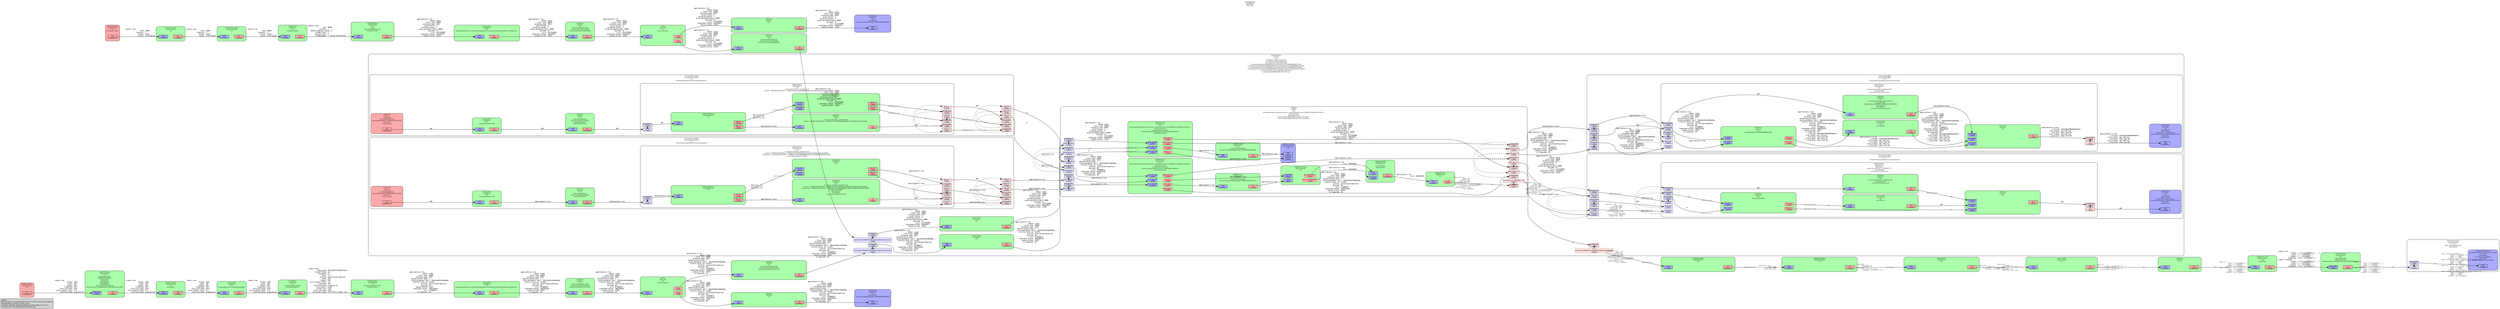 digraph pipeline {
  rankdir=LR;
  fontname="sans";
  fontsize="10";
  labelloc=t;
  nodesep=.1;
  ranksep=.2;
  label="<GstPipeline>\npipeline0\n[=] -> [=]";
  node [style="filled,rounded", shape=box, fontsize="9", fontname="sans", margin="0.0,0.0"];
  edge [labelfontsize="6", fontsize="9", fontname="monospace"];
  
  legend [
    pos="0,0!",
    margin="0.05,0.05",
    style="filled",
    label="Legend\lElement-States: [~] void-pending, [0] null, [-] ready, [=] paused, [>] playing\lPad-Activation: [-] none, [>] push, [<] pull\lPad-Flags: [b]locked, [f]lushing, [b]locking, [E]OS; upper-case is set\lPad-Task: [T] has started task, [t] has paused task\l",
  ];
  subgraph cluster_autovideosink0_00000000033C4820 {
    fontname="Bitstream Vera Sans";
    fontsize="8";
    style="filled,rounded";
    color=black;
    label="GstAutoVideoSink\nautovideosink0\n[-] -> [>]\nfilter-caps=video/x-raw\nsync=FALSE";
    subgraph cluster_autovideosink0_00000000033C4820_sink {
      label="";
      style="invis";
      _proxypad43_000000000B9D6CE0 [color=black, fillcolor="#ddddff", label="proxypad43\n[>][bfb]", height="0.2", style="filled,solid"];
    autovideosink0_00000000033C4820_sink_000000000B9D4F40 -> _proxypad43_000000000B9D6CE0 [style=dashed, minlen=0]
      autovideosink0_00000000033C4820_sink_000000000B9D4F40 [color=black, fillcolor="#ddddff", label="sink\n[>][bfb]", height="0.2", style="filled,solid"];
    }

    fillcolor="#ffffff";
    subgraph cluster_autovideosink0_actual_sink_d3d11video_000000000BA7C9E0 {
      fontname="Bitstream Vera Sans";
      fontsize="8";
      style="filled,rounded";
      color=black;
      label="GstD3D11VideoSink\nautovideosink0-actual-sink-d3d11video\n[-] -> [=]\nsync=FALSE\nmax-lateness=5000000\nqos=TRUE\nprocessing-deadline=15000000";
      subgraph cluster_autovideosink0_actual_sink_d3d11video_000000000BA7C9E0_sink {
        label="";
        style="invis";
        autovideosink0_actual_sink_d3d11video_000000000BA7C9E0_sink_000000000B9DCAA0 [color=black, fillcolor="#aaaaff", label="sink\n[>][bfb]", height="0.2", style="filled,solid"];
      }

      fillcolor="#aaaaff";
    }

    _proxypad43_000000000B9D6CE0 -> autovideosink0_actual_sink_d3d11video_000000000BA7C9E0_sink_000000000B9DCAA0 [labeldistance="10", labelangle="0", label="                                                  ", taillabel="ANY", headlabel="video/x-raw(memory:D3D11Memory)\l              format: { (string)BGRA, (str... }\l               width: [ 1, 16384 ]\l              height: [ 1, 16384 ]\l           framerate: [ 0/1, 2147483647/1 ]\lvideo/x-raw(memory:D3D11Memory, meta:GstVideoOverlayComposition)\l              format: { (string)BGRA, (str... }\l               width: [ 1, 16384 ]\l              height: [ 1, 16384 ]\l           framerate: [ 0/1, 2147483647/1 ]\lvideo/x-raw\l              format: { (string)BGRA, (str... }\l               width: [ 1, 16384 ]\l              height: [ 1, 16384 ]\l           framerate: [ 0/1, 2147483647/1 ]\lvideo/x-raw(memory:SystemMemory, meta:GstVideoOverlayComposition)\l              format: { (string)BGRA, (str... }\l               width: [ 1, 16384 ]\l              height: [ 1, 16384 ]\l           framerate: [ 0/1, 2147483647/1 ]\l"]
  }

  subgraph cluster_timeoverlay1_000000000A50C300 {
    fontname="Bitstream Vera Sans";
    fontsize="8";
    style="filled,rounded";
    color=black;
    label="GstTimeOverlay\ntimeoverlay1\n[=]\nhalignment=left\nvalignment=top\ndatetime-epoch=((GDateTime*) 000000000B8EBB40)";
    subgraph cluster_timeoverlay1_000000000A50C300_sink {
      label="";
      style="invis";
      timeoverlay1_000000000A50C300_video_sink_000000000B9DD630 [color=black, fillcolor="#aaaaff", label="video_sink\n[>][bfb]", height="0.2", style="filled,solid"];
    }

    subgraph cluster_timeoverlay1_000000000A50C300_src {
      label="";
      style="invis";
      timeoverlay1_000000000A50C300_src_000000000B9DAA40 [color=black, fillcolor="#ffaaaa", label="src\n[>][bfb]", height="0.2", style="filled,solid"];
    }

    timeoverlay1_000000000A50C300_video_sink_000000000B9DD630 -> timeoverlay1_000000000A50C300_src_000000000B9DAA40 [style="invis"];
    fillcolor="#aaffaa";
  }

  timeoverlay1_000000000A50C300_src_000000000B9DAA40 -> autovideosink0_00000000033C4820_sink_000000000B9D4F40 [labeldistance="10", labelangle="0", label="                                                  ", taillabel="video/x-raw\l              format: { (string)ABGR64_LE,... }\l               width: [ 1, 2147483647 ]\l              height: [ 1, 2147483647 ]\l           framerate: [ 0/1, 2147483647/1 ]\lvideo/x-raw(ANY)\l              format: { (string)ABGR64_LE,... }\l               width: [ 1, 2147483647 ]\l              height: [ 1, 2147483647 ]\l           framerate: [ 0/1, 2147483647/1 ]\l", headlabel="ANY"]
  subgraph cluster_videoconvert1_000000000335A870 {
    fontname="Bitstream Vera Sans";
    fontsize="8";
    style="filled,rounded";
    color=black;
    label="GstVideoConvert\nvideoconvert1\n[>]\nqos=TRUE";
    subgraph cluster_videoconvert1_000000000335A870_sink {
      label="";
      style="invis";
      videoconvert1_000000000335A870_sink_000000000B8001E0 [color=black, fillcolor="#aaaaff", label="sink\n[>][bfb]", height="0.2", style="filled,solid"];
    }

    subgraph cluster_videoconvert1_000000000335A870_src {
      label="";
      style="invis";
      videoconvert1_000000000335A870_src_000000000B9DC850 [color=black, fillcolor="#ffaaaa", label="src\n[>][bfb]", height="0.2", style="filled,solid"];
    }

    videoconvert1_000000000335A870_sink_000000000B8001E0 -> videoconvert1_000000000335A870_src_000000000B9DC850 [style="invis"];
    fillcolor="#aaffaa";
  }

  videoconvert1_000000000335A870_src_000000000B9DC850 -> timeoverlay1_000000000A50C300_video_sink_000000000B9DD630 [label="video/x-raw\l              format: { (string)ABGR64_LE,... }\l               width: [ 1, 2147483647 ]\l              height: [ 1, 2147483647 ]\l           framerate: [ 0/1, 2147483647/1 ]\lvideo/x-raw(ANY)\l              format: { (string)ABGR64_LE,... }\l               width: [ 1, 2147483647 ]\l              height: [ 1, 2147483647 ]\l           framerate: [ 0/1, 2147483647/1 ]\l"]
  subgraph cluster_queue8_000000000B9C5380 {
    fontname="Bitstream Vera Sans";
    fontsize="8";
    style="filled,rounded";
    color=black;
    label="GstQueue\nqueue8\n[>]";
    subgraph cluster_queue8_000000000B9C5380_sink {
      label="";
      style="invis";
      queue8_000000000B9C5380_sink_000000000B7FFAF0 [color=black, fillcolor="#aaaaff", label="sink\n[>][bfb]", height="0.2", style="filled,solid"];
    }

    subgraph cluster_queue8_000000000B9C5380_src {
      label="";
      style="invis";
      queue8_000000000B9C5380_src_000000000B7FFD40 [color=black, fillcolor="#ffaaaa", label="src\n[>][bfb][T]", height="0.2", style="filled,solid"];
    }

    queue8_000000000B9C5380_sink_000000000B7FFAF0 -> queue8_000000000B9C5380_src_000000000B7FFD40 [style="invis"];
    fillcolor="#aaffaa";
  }

  queue8_000000000B9C5380_src_000000000B7FFD40 -> videoconvert1_000000000335A870_sink_000000000B8001E0 [labeldistance="10", labelangle="0", label="                                                  ", taillabel="ANY", headlabel="video/x-raw\l              format: { (string)ABGR64_LE,... }\l               width: [ 1, 2147483647 ]\l              height: [ 1, 2147483647 ]\l           framerate: [ 0/1, 2147483647/1 ]\lvideo/x-raw(ANY)\l              format: { (string)ABGR64_LE,... }\l               width: [ 1, 2147483647 ]\l              height: [ 1, 2147483647 ]\l           framerate: [ 0/1, 2147483647/1 ]\l"]
  subgraph cluster_avdec_h264_0_000000000B8F0E00 {
    fontname="Bitstream Vera Sans";
    fontsize="8";
    style="filled,rounded";
    color=black;
    label="avdec_h264\navdec_h264-0\n[>]";
    subgraph cluster_avdec_h264_0_000000000B8F0E00_sink {
      label="";
      style="invis";
      avdec_h264_0_000000000B8F0E00_sink_000000000B802B80 [color=black, fillcolor="#aaaaff", label="sink\n[>][bfb]", height="0.2", style="filled,solid"];
    }

    subgraph cluster_avdec_h264_0_000000000B8F0E00_src {
      label="";
      style="invis";
      avdec_h264_0_000000000B8F0E00_src_000000000B802DD0 [color=black, fillcolor="#ffaaaa", label="src\n[>][bfb]", height="0.2", style="filled,solid"];
    }

    avdec_h264_0_000000000B8F0E00_sink_000000000B802B80 -> avdec_h264_0_000000000B8F0E00_src_000000000B802DD0 [style="invis"];
    fillcolor="#aaffaa";
  }

  avdec_h264_0_000000000B8F0E00_src_000000000B802DD0 -> queue8_000000000B9C5380_sink_000000000B7FFAF0 [labeldistance="10", labelangle="0", label="                                                  ", taillabel="video/x-raw\l              format: { (string)I420, (str... }\lvideo/x-raw(format:Interlaced)\l              format: { (string)I420, (str... }\l      interlace-mode: alternate\l", headlabel="ANY"]
  subgraph cluster_h264parse0_000000000B987400 {
    fontname="Bitstream Vera Sans";
    fontsize="8";
    style="filled,rounded";
    color=black;
    label="GstH264Parse\nh264parse0\n[>]";
    subgraph cluster_h264parse0_000000000B987400_sink {
      label="";
      style="invis";
      h264parse0_000000000B987400_sink_000000000B7FF1B0 [color=black, fillcolor="#aaaaff", label="sink\n[>][bfb]", height="0.2", style="filled,solid"];
    }

    subgraph cluster_h264parse0_000000000B987400_src {
      label="";
      style="invis";
      h264parse0_000000000B987400_src_000000000B7FF650 [color=black, fillcolor="#ffaaaa", label="src\n[>][bfb]", height="0.2", style="filled,solid"];
    }

    h264parse0_000000000B987400_sink_000000000B7FF1B0 -> h264parse0_000000000B987400_src_000000000B7FF650 [style="invis"];
    fillcolor="#aaffaa";
  }

  h264parse0_000000000B987400_src_000000000B7FF650 -> avdec_h264_0_000000000B8F0E00_sink_000000000B802B80 [labeldistance="10", labelangle="0", label="                                                  ", taillabel="video/x-h264\l              parsed: true\l       stream-format: { (string)avc, (stri... }\l           alignment: { (string)au, (strin... }\l", headlabel="video/x-h264\l           alignment: au\l       stream-format: { (string)avc, (stri... }\lvideo/x-h264\l           alignment: nal\l       stream-format: byte-stream\l"]
  subgraph cluster_rtph264depay0_000000000B6C23D0 {
    fontname="Bitstream Vera Sans";
    fontsize="8";
    style="filled,rounded";
    color=black;
    label="GstRtpH264Depay\nrtph264depay0\n[>]";
    subgraph cluster_rtph264depay0_000000000B6C23D0_sink {
      label="";
      style="invis";
      rtph264depay0_000000000B6C23D0_sink_000000000B801DA0 [color=black, fillcolor="#aaaaff", label="sink\n[>][bfb]", height="0.2", style="filled,solid"];
    }

    subgraph cluster_rtph264depay0_000000000B6C23D0_src {
      label="";
      style="invis";
      rtph264depay0_000000000B6C23D0_src_000000000B801FF0 [color=black, fillcolor="#ffaaaa", label="src\n[>][bfb]", height="0.2", style="filled,solid"];
    }

    rtph264depay0_000000000B6C23D0_sink_000000000B801DA0 -> rtph264depay0_000000000B6C23D0_src_000000000B801FF0 [style="invis"];
    fillcolor="#aaffaa";
  }

  rtph264depay0_000000000B6C23D0_src_000000000B801FF0 -> h264parse0_000000000B987400_sink_000000000B7FF1B0 [labeldistance="10", labelangle="0", label="                                                  ", taillabel="video/x-h264\l       stream-format: avc\l           alignment: au\lvideo/x-h264\l       stream-format: byte-stream\l           alignment: { (string)nal, (stri... }\l", headlabel="video/x-h264\l"]
  subgraph cluster_rtpjitterbuffer1_000000000B8247F0 {
    fontname="Bitstream Vera Sans";
    fontsize="8";
    style="filled,rounded";
    color=black;
    label="GstRtpJitterBuffer\nrtpjitterbuffer1\n[>]";
    subgraph cluster_rtpjitterbuffer1_000000000B8247F0_sink {
      label="";
      style="invis";
      rtpjitterbuffer1_000000000B8247F0_sink_000000000B800D70 [color=black, fillcolor="#aaaaff", label="sink\n[>][bfb]", height="0.2", style="filled,solid"];
    }

    subgraph cluster_rtpjitterbuffer1_000000000B8247F0_src {
      label="";
      style="invis";
      rtpjitterbuffer1_000000000B8247F0_src_000000000B7FF8A0 [color=black, fillcolor="#ffaaaa", label="src\n[>][bfb][T]", height="0.2", style="filled,solid"];
    }

    rtpjitterbuffer1_000000000B8247F0_sink_000000000B800D70 -> rtpjitterbuffer1_000000000B8247F0_src_000000000B7FF8A0 [style="invis"];
    fillcolor="#aaffaa";
  }

  rtpjitterbuffer1_000000000B8247F0_src_000000000B7FF8A0 -> rtph264depay0_000000000B6C23D0_sink_000000000B801DA0 [labeldistance="10", labelangle="0", label="                                                  ", taillabel="application/x-rtp\l", headlabel="application/x-rtp\l               media: video\l          clock-rate: 90000\l       encoding-name: H264\l"]
  subgraph cluster_queue5_0000000003397E20 {
    fontname="Bitstream Vera Sans";
    fontsize="8";
    style="filled,rounded";
    color=black;
    label="GstQueue\nqueue5\n[>]\ncurrent-level-buffers=50\ncurrent-level-bytes=24600\ncurrent-level-time=1000000000";
    subgraph cluster_queue5_0000000003397E20_sink {
      label="";
      style="invis";
      queue5_0000000003397E20_sink_00000000033D2530 [color=black, fillcolor="#aaaaff", label="sink\n[>][bfb]", height="0.2", style="filled,solid"];
    }

    subgraph cluster_queue5_0000000003397E20_src {
      label="";
      style="invis";
      queue5_0000000003397E20_src_00000000033D5370 [color=black, fillcolor="#ffaaaa", label="src\n[>][bfb][T]", height="0.2", style="filled,solid"];
    }

    queue5_0000000003397E20_sink_00000000033D2530 -> queue5_0000000003397E20_src_00000000033D5370 [style="invis"];
    fillcolor="#aaffaa";
  }

  queue5_0000000003397E20_src_00000000033D5370 -> stream2_00000000000CE620_sink_1_00000000033D0FF0 [label="application/x-rtp\l               media: audio\l          clock-rate: 48000\l       encoding-name: OPUS\l        sprop-stereo: 0\l     encoding-params: 2\l  sprop-maxcapturerate: 48000\l             payload: 97\l                ssrc: 4112320589\l    timestamp-offset: 945428571\l       seqnum-offset: 17824\l"]
  subgraph cluster_stream2_00000000000CE620 {
    fontname="Bitstream Vera Sans";
    fontsize="8";
    style="filled,rounded";
    color=black;
    label="GstWebRTCBin\nstream2\n[>]\nconnection-state=connecting\nice-gathering-state=gathering\nice-connection-state=checking\nlocal-description=((GstWebRTCSessionDescription*) 000000000F871740)\ncurrent-local-description=((GstWebRTCSessionDescription*) 000000000F8712C0)\nremote-description=((GstWebRTCSessionDescription*) 000000000F871840)\ncurrent-remote-description=((GstWebRTCSessionDescription*) 000000000F871620)\nstun-server=\"stun://stun.l.google.com:19302\"\nice-agent=(GstWebRTCICE) stream2:ice";
    subgraph cluster_stream2_00000000000CE620_sink {
      label="";
      style="invis";
      _proxypad0_00000000033979B0 [color=black, fillcolor="#ddddff", label="proxypad0\n[>][bfb]", height="0.2", style="filled,solid"];
    stream2_00000000000CE620_sink_0_00000000033D05F0 -> _proxypad0_00000000033979B0 [style=dashed, minlen=0]
      stream2_00000000000CE620_sink_0_00000000033D05F0 [color=black, fillcolor="#ddddff", label="sink_0\ntransceiver=(WebRTCTransceiver) webrtctransceiver0\n[>][bfb]", height="0.2", style="filled,dashed"];
      _proxypad1_0000000003398170 [color=black, fillcolor="#ddddff", label="proxypad1\n[>][bfb]", height="0.2", style="filled,solid"];
    stream2_00000000000CE620_sink_1_00000000033D0FF0 -> _proxypad1_0000000003398170 [style=dashed, minlen=0]
      stream2_00000000000CE620_sink_1_00000000033D0FF0 [color=black, fillcolor="#ddddff", label="sink_1\ntransceiver=(WebRTCTransceiver) webrtctransceiver1\n[>][bfb]", height="0.2", style="filled,dashed"];
    }

    subgraph cluster_stream2_00000000000CE620_src {
      label="";
      style="invis";
      _proxypad34_000000000B805D80 [color=black, fillcolor="#ffdddd", label="proxypad34\n[>][bfb]", height="0.2", style="filled,solid"];
    _proxypad34_000000000B805D80 -> stream2_00000000000CE620_src_0_00000000033D1270 [style=dashed, minlen=0]
      stream2_00000000000CE620_src_0_00000000033D1270 [color=black, fillcolor="#ffdddd", label="src_0\ntransceiver=(WebRTCTransceiver) webrtctransceiver0\n[>][bfb]", height="0.2", style="filled,dotted"];
    }

    stream2_00000000000CE620_sink_0_00000000033D05F0 -> stream2_00000000000CE620_src_0_00000000033D1270 [style="invis"];
    fillcolor="#ffffff";
    subgraph cluster_clocksync1_000000000B704660 {
      fontname="Bitstream Vera Sans";
      fontsize="8";
      style="filled,rounded";
      color=black;
      label="GstClockSync\nclocksync1\n[>]";
      subgraph cluster_clocksync1_000000000B704660_sink {
        label="";
        style="invis";
        clocksync1_000000000B704660_sink_000000000B800430 [color=black, fillcolor="#aaaaff", label="sink\n[>][bfb]", height="0.2", style="filled,solid"];
      }

      subgraph cluster_clocksync1_000000000B704660_src {
        label="";
        style="invis";
        clocksync1_000000000B704660_src_000000000B8008D0 [color=black, fillcolor="#ffaaaa", label="src\n[>][bfb]", height="0.2", style="filled,solid"];
      }

      clocksync1_000000000B704660_sink_000000000B800430 -> clocksync1_000000000B704660_src_000000000B8008D0 [style="invis"];
      fillcolor="#aaffaa";
    }

    _proxypad1_0000000003398170 -> clocksync1_000000000B704660_sink_000000000B800430 [label="application/x-rtp\l               media: audio\l          clock-rate: 48000\l       encoding-name: OPUS\l        sprop-stereo: 0\l     encoding-params: 2\l  sprop-maxcapturerate: 48000\l             payload: 97\l                ssrc: 4112320589\l    timestamp-offset: 945428571\l       seqnum-offset: 17824\l"]
    clocksync1_000000000B704660_src_000000000B8008D0 -> rtpbin_00000000033817A0_send_rtp_sink_1_000000000B776820 [label="application/x-rtp\l               media: audio\l          clock-rate: 48000\l       encoding-name: OPUS\l        sprop-stereo: 0\l     encoding-params: 2\l  sprop-maxcapturerate: 48000\l             payload: 97\l                ssrc: 4112320589\l    timestamp-offset: 945428571\l       seqnum-offset: 17824\l"]
    subgraph cluster_clocksync0_000000000B704490 {
      fontname="Bitstream Vera Sans";
      fontsize="8";
      style="filled,rounded";
      color=black;
      label="GstClockSync\nclocksync0\n[>]";
      subgraph cluster_clocksync0_000000000B704490_sink {
        label="";
        style="invis";
        clocksync0_000000000B704490_sink_000000000B800680 [color=black, fillcolor="#aaaaff", label="sink\n[>][bfb]", height="0.2", style="filled,solid"];
      }

      subgraph cluster_clocksync0_000000000B704490_src {
        label="";
        style="invis";
        clocksync0_000000000B704490_src_000000000B8016B0 [color=black, fillcolor="#ffaaaa", label="src\n[>][bfb]", height="0.2", style="filled,solid"];
      }

      clocksync0_000000000B704490_sink_000000000B800680 -> clocksync0_000000000B704490_src_000000000B8016B0 [style="invis"];
      fillcolor="#aaffaa";
    }

    _proxypad0_00000000033979B0 -> clocksync0_000000000B704490_sink_000000000B800680 [label="application/x-rtp\l               media: video\l          clock-rate: 90000\l       encoding-name: H264\l  packetization-mode: 1\l  sprop-parameter-sets: \"Z0LAFdoFB+wFqDAwNSg... \"\l    profile-level-id: 42c015\l             profile: constrained-baseline\l             payload: 96\l                ssrc: 573000674\l    timestamp-offset: 1882294526\l       seqnum-offset: 32357\l         a-framerate: 30\l"]
    clocksync0_000000000B704490_src_000000000B8016B0 -> rtpbin_00000000033817A0_send_rtp_sink_0_000000000B776340 [label="application/x-rtp\l               media: video\l          clock-rate: 90000\l       encoding-name: H264\l  packetization-mode: 1\l  sprop-parameter-sets: \"Z0LAFdoFB+wFqDAwNSg... \"\l    profile-level-id: 42c015\l             profile: constrained-baseline\l             payload: 96\l                ssrc: 573000674\l    timestamp-offset: 1882294526\l       seqnum-offset: 32357\l         a-framerate: 30\l"]
    subgraph cluster_transportreceivebin1_00000000033C4630 {
      fontname="Bitstream Vera Sans";
      fontsize="8";
      style="filled,rounded";
      color=black;
      label="TransportReceiveBin\ntransportreceivebin1\n[>]\nstream=(TransportStream) transportstream1";
      subgraph cluster_transportreceivebin1_00000000033C4630_src {
        label="";
        style="invis";
        _proxypad28_000000000B7928C0 [color=black, fillcolor="#ffdddd", label="proxypad28\n[>][bfb]", height="0.2", style="filled,solid"];
      _proxypad28_000000000B7928C0 -> transportreceivebin1_00000000033C4630_rtp_src_000000000B779190 [style=dashed, minlen=0]
        transportreceivebin1_00000000033C4630_rtp_src_000000000B779190 [color=black, fillcolor="#ffdddd", label="rtp_src\n[>][bfb]", height="0.2", style="filled,solid"];
        _proxypad29_000000000B8064A0 [color=black, fillcolor="#ffdddd", label="proxypad29\n[>][bfb]", height="0.2", style="filled,solid"];
      _proxypad29_000000000B8064A0 -> transportreceivebin1_00000000033C4630_rtcp_src_000000000B778080 [style=dashed, minlen=0]
        transportreceivebin1_00000000033C4630_rtcp_src_000000000B778080 [color=black, fillcolor="#ffdddd", label="rtcp_src\n[>][bfb]", height="0.2", style="filled,solid"];
        _proxypad31_000000000B806960 [color=black, fillcolor="#ffdddd", label="proxypad31\n[>][bfb]", height="0.2", style="filled,solid"];
      _proxypad31_000000000B806960 -> transportreceivebin1_00000000033C4630_data_src_000000000B779670 [style=dashed, minlen=0]
        transportreceivebin1_00000000033C4630_data_src_000000000B779670 [color=black, fillcolor="#ffdddd", label="data_src\n[>][bfb]", height="0.2", style="filled,solid"];
      }

      fillcolor="#ffffff";
      subgraph cluster_nicesrc1_000000000B7B38A0 {
        fontname="Bitstream Vera Sans";
        fontsize="8";
        style="filled,rounded";
        color=black;
        label="GstNiceSrc\nnicesrc1\n[>](locked)\ndo-timestamp=TRUE\nagent=((NiceAgent*) 00000000032E22A0)\nstream=2\ncomponent=1";
        subgraph cluster_nicesrc1_000000000B7B38A0_src {
          label="";
          style="invis";
          nicesrc1_000000000B7B38A0_src_000000000B77C7E0 [color=black, fillcolor="#ffaaaa", label="src\n[>][bfb][T]", height="0.2", style="filled,solid"];
        }

        fillcolor="#ffaaaa";
      }

      nicesrc1_000000000B7B38A0_src_000000000B77C7E0 -> capsfilter4_000000000B7AB7B0_sink_000000000B77DF00 [label="ANY"]
      subgraph cluster_capsfilter4_000000000B7AB7B0 {
        fontname="Bitstream Vera Sans";
        fontsize="8";
        style="filled,rounded";
        color=black;
        label="GstCapsFilter\ncapsfilter4\n[>]\ncaps=application/x-rtp";
        subgraph cluster_capsfilter4_000000000B7AB7B0_sink {
          label="";
          style="invis";
          capsfilter4_000000000B7AB7B0_sink_000000000B77DF00 [color=black, fillcolor="#aaaaff", label="sink\n[>][bfb]", height="0.2", style="filled,solid"];
        }

        subgraph cluster_capsfilter4_000000000B7AB7B0_src {
          label="";
          style="invis";
          capsfilter4_000000000B7AB7B0_src_000000000B77CC80 [color=black, fillcolor="#ffaaaa", label="src\n[>][bfb]", height="0.2", style="filled,solid"];
        }

        capsfilter4_000000000B7AB7B0_sink_000000000B77DF00 -> capsfilter4_000000000B7AB7B0_src_000000000B77CC80 [style="invis"];
        fillcolor="#aaffaa";
      }

      capsfilter4_000000000B7AB7B0_src_000000000B77CC80 -> queue7_000000000B7D4870_sink_000000000B77CED0 [label="ANY"]
      subgraph cluster_queue7_000000000B7D4870 {
        fontname="Bitstream Vera Sans";
        fontsize="8";
        style="filled,rounded";
        color=black;
        label="GstQueue\nqueue7\n[>]\nmax-size-buffers=0\nmax-size-bytes=5242880\nmax-size-time=0\nleaky=downstream";
        subgraph cluster_queue7_000000000B7D4870_sink {
          label="";
          style="invis";
          queue7_000000000B7D4870_sink_000000000B77CED0 [color=black, fillcolor="#aaaaff", label="sink\n[>][bfb]", height="0.2", style="filled,solid"];
        }

        subgraph cluster_queue7_000000000B7D4870_src {
          label="";
          style="invis";
          queue7_000000000B7D4870_src_000000000B77D120 [color=black, fillcolor="#ffaaaa", label="src\n[>][Bfb][T]", height="0.2", style="filled,solid"];
        }

        queue7_000000000B7D4870_sink_000000000B77CED0 -> queue7_000000000B7D4870_src_000000000B77D120 [style="invis"];
        fillcolor="#aaffaa";
      }

      queue7_000000000B7D4870_src_000000000B77D120 -> dtlssrtpdec1_00000000033FD470_sink_000000000B7798E0 [label="ANY"]
      subgraph cluster_dtlssrtpdec1_00000000033FD470 {
        fontname="Bitstream Vera Sans";
        fontsize="8";
        style="filled,rounded";
        color=black;
        label="GstDtlsSrtpDec\ndtlssrtpdec1\n[>]\nconnection-id=\"rtp_1_1548664178\"\npem=\"-----BEGIN CERTIFICATE-----\\nMIICpzCCAY+gAwIBAgIJAIvOQ8zXl7UxMA0GCSqGSIb3DQEB…";
        subgraph cluster_dtlssrtpdec1_00000000033FD470_sink {
          label="";
          style="invis";
          _proxypad21_000000000B7942E0 [color=black, fillcolor="#ddddff", label="proxypad21\n[>][bfb]", height="0.2", style="filled,solid"];
        dtlssrtpdec1_00000000033FD470_sink_000000000B7798E0 -> _proxypad21_000000000B7942E0 [style=dashed, minlen=0]
          dtlssrtpdec1_00000000033FD470_sink_000000000B7798E0 [color=black, fillcolor="#ddddff", label="sink\n[>][bfb]", height="0.2", style="filled,solid"];
        }

        subgraph cluster_dtlssrtpdec1_00000000033FD470_src {
          label="";
          style="invis";
          _proxypad19_000000000B793E20 [color=black, fillcolor="#ffdddd", label="proxypad19\n[>][bfb]", height="0.2", style="filled,solid"];
        _proxypad19_000000000B793E20 -> dtlssrtpdec1_00000000033FD470_rtp_src_000000000B7787D0 [style=dashed, minlen=0]
          dtlssrtpdec1_00000000033FD470_rtp_src_000000000B7787D0 [color=black, fillcolor="#ffdddd", label="rtp_src\n[>][bfb]", height="0.2", style="filled,solid"];
          _proxypad20_000000000B793960 [color=black, fillcolor="#ffdddd", label="proxypad20\n[>][bfb]", height="0.2", style="filled,solid"];
        _proxypad20_000000000B793960 -> dtlssrtpdec1_00000000033FD470_rtcp_src_000000000B7771E0 [style=dashed, minlen=0]
          dtlssrtpdec1_00000000033FD470_rtcp_src_000000000B7771E0 [color=black, fillcolor="#ffdddd", label="rtcp_src\n[>][bfb]", height="0.2", style="filled,solid"];
          _proxypad30_000000000B808380 [color=black, fillcolor="#ffdddd", label="proxypad30\n[>][bfb]", height="0.2", style="filled,solid"];
        _proxypad30_000000000B808380 -> dtlssrtpdec1_00000000033FD470_data_src_000000000B779400 [style=dashed, minlen=0]
          dtlssrtpdec1_00000000033FD470_data_src_000000000B779400 [color=black, fillcolor="#ffdddd", label="data_src\n[>][bfb]", height="0.2", style="filled,dashed"];
        }

        dtlssrtpdec1_00000000033FD470_sink_000000000B7798E0 -> dtlssrtpdec1_00000000033FD470_rtp_src_000000000B7787D0 [style="invis"];
        fillcolor="#ffffff";
        subgraph cluster_srtpdec1_00000000033FE300 {
          fontname="Bitstream Vera Sans";
          fontsize="8";
          style="filled,rounded";
          color=black;
          label="GstSrtpDec\nsrtpdec1\n[>]";
          subgraph cluster_srtpdec1_00000000033FE300_sink {
            label="";
            style="invis";
            srtpdec1_00000000033FE300_rtp_sink_000000000B74BD40 [color=black, fillcolor="#aaaaff", label="rtp_sink\n[>][bfb]", height="0.2", style="filled,solid"];
            srtpdec1_00000000033FE300_rtcp_sink_000000000B748F00 [color=black, fillcolor="#aaaaff", label="rtcp_sink\n[>][bfb]", height="0.2", style="filled,solid"];
          }

          subgraph cluster_srtpdec1_00000000033FE300_src {
            label="";
            style="invis";
            srtpdec1_00000000033FE300_rtp_src_000000000B748120 [color=black, fillcolor="#ffaaaa", label="rtp_src\n[>][bfb]", height="0.2", style="filled,solid"];
            srtpdec1_00000000033FE300_rtcp_src_000000000B749150 [color=black, fillcolor="#ffaaaa", label="rtcp_src\n[>][bfb]", height="0.2", style="filled,solid"];
          }

          srtpdec1_00000000033FE300_rtp_sink_000000000B74BD40 -> srtpdec1_00000000033FE300_rtp_src_000000000B748120 [style="invis"];
          fillcolor="#aaffaa";
        }

        srtpdec1_00000000033FE300_rtp_src_000000000B748120 -> _proxypad19_000000000B793E20 [labeldistance="10", labelangle="0", label="                                                  ", taillabel="application/x-rtp\l", headlabel="ANY"]
        srtpdec1_00000000033FE300_rtcp_src_000000000B749150 -> _proxypad20_000000000B793960 [labeldistance="10", labelangle="0", label="                                                  ", taillabel="application/x-rtcp\l", headlabel="ANY"]
        subgraph cluster_dtlsdec1_00000000033FE460 {
          fontname="Bitstream Vera Sans";
          fontsize="8";
          style="filled,rounded";
          color=black;
          label="GstDtlsDec\ndtlsdec1\n[>]\nconnection-id=\"rtp_1_1548664178\"\npem=\"-----BEGIN CERTIFICATE-----\\nMIICpzCCAY+gAwIBAgIJAIvOQ8zXl7UxMA0GCSqGSIb3DQEB…";
          subgraph cluster_dtlsdec1_00000000033FE460_sink {
            label="";
            style="invis";
            dtlsdec1_00000000033FE460_sink_000000000B748370 [color=black, fillcolor="#aaaaff", label="sink\n[>][bfb]", height="0.2", style="filled,solid"];
          }

          subgraph cluster_dtlsdec1_00000000033FE460_src {
            label="";
            style="invis";
            dtlsdec1_00000000033FE460_src_000000000B77D370 [color=black, fillcolor="#ffaaaa", label="src\n[>][bfb]", height="0.2", style="filled,dashed"];
          }

          dtlsdec1_00000000033FE460_sink_000000000B748370 -> dtlsdec1_00000000033FE460_src_000000000B77D370 [style="invis"];
          fillcolor="#aaffaa";
        }

        dtlsdec1_00000000033FE460_src_000000000B77D370 -> _proxypad30_000000000B808380 [label="ANY"]
        subgraph cluster_dtlssrtpdemux1_000000000B786B40 {
          fontname="Bitstream Vera Sans";
          fontsize="8";
          style="filled,rounded";
          color=black;
          label="GstDtlsSrtpDemux\ndtlssrtpdemux1\n[>]";
          subgraph cluster_dtlssrtpdemux1_000000000B786B40_sink {
            label="";
            style="invis";
            dtlssrtpdemux1_000000000B786B40_sink_000000000B7493A0 [color=black, fillcolor="#aaaaff", label="sink\n[>][bfb]", height="0.2", style="filled,solid"];
          }

          subgraph cluster_dtlssrtpdemux1_000000000B786B40_src {
            label="";
            style="invis";
            dtlssrtpdemux1_000000000B786B40_rtp_src_000000000B74B400 [color=black, fillcolor="#ffaaaa", label="rtp_src\n[>][bfb]", height="0.2", style="filled,solid"];
            dtlssrtpdemux1_000000000B786B40_dtls_src_000000000B748810 [color=black, fillcolor="#ffaaaa", label="dtls_src\n[>][bfb]", height="0.2", style="filled,solid"];
          }

          dtlssrtpdemux1_000000000B786B40_sink_000000000B7493A0 -> dtlssrtpdemux1_000000000B786B40_rtp_src_000000000B74B400 [style="invis"];
          fillcolor="#aaffaa";
        }

        _proxypad21_000000000B7942E0 -> dtlssrtpdemux1_000000000B786B40_sink_000000000B7493A0 [label="ANY"]
        dtlssrtpdemux1_000000000B786B40_rtp_src_000000000B74B400 -> srtpdec1_00000000033FE300_rtp_sink_000000000B74BD40 [labeldistance="10", labelangle="0", label="                                                  ", taillabel="application/x-rtp\lapplication/x-rtcp\lapplication/x-srtp\lapplication/x-srtcp\l", headlabel="application/x-srtp\l"]
        dtlssrtpdemux1_000000000B786B40_dtls_src_000000000B748810 -> dtlsdec1_00000000033FE460_sink_000000000B748370 [label="application/x-dtls\l"]
      }

      dtlssrtpdec1_00000000033FD470_rtp_src_000000000B7787D0 -> _proxypad28_000000000B7928C0 [labeldistance="10", labelangle="0", label="                                                  ", taillabel="application/x-rtp\l", headlabel="ANY"]
      dtlssrtpdec1_00000000033FD470_rtcp_src_000000000B7771E0 -> _proxypad29_000000000B8064A0 [labeldistance="10", labelangle="0", label="                                                  ", taillabel="application/x-rtcp\l", headlabel="ANY"]
      dtlssrtpdec1_00000000033FD470_data_src_000000000B779400 -> _proxypad31_000000000B806960 [label="ANY"]
    }

    transportreceivebin1_00000000033C4630_rtp_src_000000000B779190 -> rtpbin_00000000033817A0_recv_rtp_sink_1_000000000B7760D0 [labeldistance="10", labelangle="0", label="                                                  ", taillabel="ANY", headlabel="application/x-rtp\lapplication/x-srtp\l"]
    transportreceivebin1_00000000033C4630_rtcp_src_000000000B778080 -> rtpbin_00000000033817A0_recv_rtcp_sink_1_000000000B779B50 [labeldistance="10", labelangle="0", label="                                                  ", taillabel="ANY", headlabel="application/x-rtcp\lapplication/x-srtcp\l"]
    subgraph cluster_transportsendbin1_00000000033FD650 {
      fontname="Bitstream Vera Sans";
      fontsize="8";
      style="filled,rounded";
      color=black;
      label="TransportSendBin\ntransportsendbin1\n[>]\nstream=(TransportStream) transportstream1";
      subgraph cluster_transportsendbin1_00000000033FD650_sink {
        label="";
        style="invis";
        _proxypad23_000000000B793240 [color=black, fillcolor="#ddddff", label="proxypad23\n[>][BfB]", height="0.2", style="filled,solid"];
      transportsendbin1_00000000033FD650_rtp_sink_000000000B778CB0 -> _proxypad23_000000000B793240 [style=dashed, minlen=0]
        transportsendbin1_00000000033FD650_rtp_sink_000000000B778CB0 [color=black, fillcolor="#ddddff", label="rtp_sink\n[>][bfb]", height="0.2", style="filled,solid"];
        _proxypad25_000000000B794540 [color=black, fillcolor="#ddddff", label="proxypad25\n[>][bfb]", height="0.2", style="filled,solid"];
      transportsendbin1_00000000033FD650_data_sink_000000000B778A40 -> _proxypad25_000000000B794540 [style=dashed, minlen=0]
        transportsendbin1_00000000033FD650_data_sink_000000000B778A40 [color=black, fillcolor="#ddddff", label="data_sink\n[>][bfb]", height="0.2", style="filled,solid"];
        _proxypad27_000000000B793BC0 [color=black, fillcolor="#ddddff", label="proxypad27\n[>][BfB]", height="0.2", style="filled,solid"];
      transportsendbin1_00000000033FD650_rtcp_sink_000000000B778F20 -> _proxypad27_000000000B793BC0 [style=dashed, minlen=0]
        transportsendbin1_00000000033FD650_rtcp_sink_000000000B778F20 [color=black, fillcolor="#ddddff", label="rtcp_sink\n[>][bfb]", height="0.2", style="filled,solid"];
      }

      fillcolor="#ffffff";
      subgraph cluster_nicesink1_000000000B7D3ED0 {
        fontname="Bitstream Vera Sans";
        fontsize="8";
        style="filled,rounded";
        color=black;
        label="GstNiceSink\nnicesink1\n[>]\nsync=FALSE\nasync=FALSE\nenable-last-sample=FALSE\nagent=((NiceAgent*) 00000000032E22A0)\nstream=2\ncomponent=1";
        subgraph cluster_nicesink1_000000000B7D3ED0_sink {
          label="";
          style="invis";
          nicesink1_000000000B7D3ED0_sink_000000000B77CA30 [color=black, fillcolor="#aaaaff", label="sink\n[>][bfb]", height="0.2", style="filled,solid"];
        }

        fillcolor="#aaaaff";
      }

      subgraph cluster_dtlssrtpenc1_00000000033C4440 {
        fontname="Bitstream Vera Sans";
        fontsize="8";
        style="filled,rounded";
        color=black;
        label="GstDtlsSrtpEnc\ndtlssrtpenc1\n[0](locked)\nconnection-id=\"rtp_1_1548664178\"\nis-client=TRUE\nconnection-state=closed";
        subgraph cluster_dtlssrtpenc1_00000000033C4440_sink {
          label="";
          style="invis";
          _proxypad22_000000000B792B20 [color=black, fillcolor="#ddddff", label="proxypad22\n[>][bfb]", height="0.2", style="filled,solid"];
        dtlssrtpenc1_00000000033C4440_rtp_sink_0_000000000B7776C0 -> _proxypad22_000000000B792B20 [style=dashed, minlen=0]
          dtlssrtpenc1_00000000033C4440_rtp_sink_0_000000000B7776C0 [color=black, fillcolor="#ddddff", label="rtp_sink_0\n[>][bfb]", height="0.2", style="filled,dashed"];
          _proxypad24_000000000B794080 [color=black, fillcolor="#ddddff", label="proxypad24\n[>][bfb]", height="0.2", style="filled,solid"];
        dtlssrtpenc1_00000000033C4440_data_sink_000000000B777930 -> _proxypad24_000000000B794080 [style=dashed, minlen=0]
          dtlssrtpenc1_00000000033C4440_data_sink_000000000B777930 [color=black, fillcolor="#ddddff", label="data_sink\n[>][bfb]", height="0.2", style="filled,dashed"];
          _proxypad26_000000000B7934A0 [color=black, fillcolor="#ddddff", label="proxypad26\n[>][bfb]", height="0.2", style="filled,solid"];
        dtlssrtpenc1_00000000033C4440_rtcp_sink_0_000000000B777BA0 -> _proxypad26_000000000B7934A0 [style=dashed, minlen=0]
          dtlssrtpenc1_00000000033C4440_rtcp_sink_0_000000000B777BA0 [color=black, fillcolor="#ddddff", label="rtcp_sink_0\n[>][bfb]", height="0.2", style="filled,dashed"];
        }

        subgraph cluster_dtlssrtpenc1_00000000033C4440_src {
          label="";
          style="invis";
          _proxypad18_000000000B792D80 [color=black, fillcolor="#ffdddd", label="proxypad18\n[>][bfb]", height="0.2", style="filled,solid"];
        _proxypad18_000000000B792D80 -> dtlssrtpenc1_00000000033C4440_src_000000000B7782F0 [style=dashed, minlen=0]
          dtlssrtpenc1_00000000033C4440_src_000000000B7782F0 [color=black, fillcolor="#ffdddd", label="src\n[>][bfb]", height="0.2", style="filled,solid"];
        }

        dtlssrtpenc1_00000000033C4440_rtp_sink_0_000000000B7776C0 -> dtlssrtpenc1_00000000033C4440_src_000000000B7782F0 [style="invis"];
        fillcolor="#ffffff";
        subgraph cluster_clocksync_0_000000000B7042C0 {
          fontname="Bitstream Vera Sans";
          fontsize="8";
          style="filled,rounded";
          color=black;
          label="GstClockSync\nclocksync_0\n[0]\nsync=FALSE";
          subgraph cluster_clocksync_0_000000000B7042C0_sink {
            label="";
            style="invis";
            clocksync_0_000000000B7042C0_sink_000000000B77AE70 [color=black, fillcolor="#aaaaff", label="sink\n[-][bFb]", height="0.2", style="filled,solid"];
          }

          subgraph cluster_clocksync_0_000000000B7042C0_src {
            label="";
            style="invis";
            clocksync_0_000000000B7042C0_src_000000000B77B310 [color=black, fillcolor="#ffaaaa", label="src\n[-][bFb]", height="0.2", style="filled,solid"];
          }

          clocksync_0_000000000B7042C0_sink_000000000B77AE70 -> clocksync_0_000000000B7042C0_src_000000000B77B310 [style="invis"];
          fillcolor="#aaffaa";
        }

        clocksync_0_000000000B7042C0_src_000000000B77B310 -> funnel1_000000000B786A20_funnelpad4_000000000B77E5F0 [label="ANY"]
        subgraph cluster_funnel1_000000000B786A20 {
          fontname="Bitstream Vera Sans";
          fontsize="8";
          style="filled,rounded";
          color=black;
          label="GstFunnel\nfunnel1\n[0]";
          subgraph cluster_funnel1_000000000B786A20_sink {
            label="";
            style="invis";
            funnel1_000000000B786A20_funnelpad3_000000000B74B1B0 [color=black, fillcolor="#aaaaff", label="funnelpad3\n[>][bfb]", height="0.2", style="filled,dashed"];
            funnel1_000000000B786A20_funnelpad4_000000000B77E5F0 [color=black, fillcolor="#aaaaff", label="funnelpad4\n[>][bfb]", height="0.2", style="filled,dashed"];
            funnel1_000000000B786A20_funnelpad5_000000000B77BEA0 [color=black, fillcolor="#aaaaff", label="funnelpad5\n[>][bfb]", height="0.2", style="filled,dashed"];
          }

          subgraph cluster_funnel1_000000000B786A20_src {
            label="";
            style="invis";
            funnel1_000000000B786A20_src_000000000B748A60 [color=black, fillcolor="#ffaaaa", label="src\n[-][bFb]", height="0.2", style="filled,solid"];
          }

          funnel1_000000000B786A20_funnelpad3_000000000B74B1B0 -> funnel1_000000000B786A20_src_000000000B748A60 [style="invis"];
          fillcolor="#aaffaa";
        }

        funnel1_000000000B786A20_src_000000000B748A60 -> _proxypad18_000000000B792D80 [label="ANY"]
        subgraph cluster_srtpenc1_00000000032E2690 {
          fontname="Bitstream Vera Sans";
          fontsize="8";
          style="filled,rounded";
          color=black;
          label="GstSrtpEnc\nsrtpenc1\n[0]\nrandom-key=TRUE";
          subgraph cluster_srtpenc1_00000000032E2690_sink {
            label="";
            style="invis";
            srtpenc1_00000000032E2690_rtp_sink_0_000000000B77C0F0 [color=black, fillcolor="#aaaaff", label="rtp_sink_0\n[>][bfb]", height="0.2", style="filled,dashed"];
            srtpenc1_00000000032E2690_rtcp_sink_0_000000000B77EA90 [color=black, fillcolor="#aaaaff", label="rtcp_sink_0\n[>][bfb]", height="0.2", style="filled,dashed"];
          }

          subgraph cluster_srtpenc1_00000000032E2690_src {
            label="";
            style="invis";
            srtpenc1_00000000032E2690_rtp_src_0_000000000B77D810 [color=black, fillcolor="#ffaaaa", label="rtp_src_0\n[>][bfb]", height="0.2", style="filled,dotted"];
            srtpenc1_00000000032E2690_rtcp_src_0_000000000B77B7B0 [color=black, fillcolor="#ffaaaa", label="rtcp_src_0\n[>][bfb]", height="0.2", style="filled,dotted"];
          }

          srtpenc1_00000000032E2690_rtp_sink_0_000000000B77C0F0 -> srtpenc1_00000000032E2690_rtp_src_0_000000000B77D810 [style="invis"];
          fillcolor="#aaffaa";
        }

        _proxypad22_000000000B792B20 -> srtpenc1_00000000032E2690_rtp_sink_0_000000000B77C0F0 [labeldistance="10", labelangle="0", label="                                                  ", taillabel="ANY", headlabel="application/x-rtp\l"]
        srtpenc1_00000000032E2690_rtp_src_0_000000000B77D810 -> clocksync_0_000000000B7042C0_sink_000000000B77AE70 [labeldistance="10", labelangle="0", label="                                                  ", taillabel="application/x-srtp\l", headlabel="ANY"]
        _proxypad26_000000000B7934A0 -> srtpenc1_00000000032E2690_rtcp_sink_0_000000000B77EA90 [labeldistance="10", labelangle="0", label="                                                  ", taillabel="ANY", headlabel="application/x-rtcp\l"]
        srtpenc1_00000000032E2690_rtcp_src_0_000000000B77B7B0 -> funnel1_000000000B786A20_funnelpad5_000000000B77BEA0 [labeldistance="10", labelangle="0", label="                                                  ", taillabel="application/x-srtcp\l", headlabel="ANY"]
        subgraph cluster_dtlsenc1_00000000033F91D0 {
          fontname="Bitstream Vera Sans";
          fontsize="8";
          style="filled,rounded";
          color=black;
          label="GstDtlsEnc\ndtlsenc1\n[0]\nconnection-id=\"rtp_1_1548664178\"\nis-client=TRUE\nconnection-state=closed";
          subgraph cluster_dtlsenc1_00000000033F91D0_sink {
            label="";
            style="invis";
            dtlsenc1_00000000033F91D0_sink_000000000B77DCB0 [color=black, fillcolor="#aaaaff", label="sink\n[>][bfb]", height="0.2", style="filled,dashed"];
          }

          subgraph cluster_dtlsenc1_00000000033F91D0_src {
            label="";
            style="invis";
            dtlsenc1_00000000033F91D0_src_000000000B74AF60 [color=black, fillcolor="#ffaaaa", label="src\n[-][bFb]", height="0.2", style="filled,solid"];
          }

          dtlsenc1_00000000033F91D0_sink_000000000B77DCB0 -> dtlsenc1_00000000033F91D0_src_000000000B74AF60 [style="invis"];
          fillcolor="#aaffaa";
        }

        dtlsenc1_00000000033F91D0_src_000000000B74AF60 -> funnel1_000000000B786A20_funnelpad3_000000000B74B1B0 [labeldistance="10", labelangle="0", label="                                                  ", taillabel="application/x-dtls\l", headlabel="ANY"]
        _proxypad24_000000000B794080 -> dtlsenc1_00000000033F91D0_sink_000000000B77DCB0 [label="ANY"]
      }

      dtlssrtpenc1_00000000033C4440_src_000000000B7782F0 -> nicesink1_000000000B7D3ED0_sink_000000000B77CA30 [label="ANY"]
      _proxypad23_000000000B793240 -> dtlssrtpenc1_00000000033C4440_rtp_sink_0_000000000B7776C0 [labeldistance="10", labelangle="0", label="                                                  ", taillabel="application/x-rtp\l               media: audio\l          clock-rate: 48000\l       encoding-name: OPUS\l        sprop-stereo: 0\l     encoding-params: 2\l  sprop-maxcapturerate: 48000\l             payload: 97\l                ssrc: 4112320589\l    timestamp-offset: 945428571\l       seqnum-offset: 17824\l", headlabel="application/x-rtp\lapplication/x-rtcp\l"]
      _proxypad25_000000000B794540 -> dtlssrtpenc1_00000000033C4440_data_sink_000000000B777930 [label="ANY"]
      _proxypad27_000000000B793BC0 -> dtlssrtpenc1_00000000033C4440_rtcp_sink_0_000000000B777BA0 [labeldistance="10", labelangle="0", label="                                                  ", taillabel="application/x-rtcp\l", headlabel="application/x-rtp\lapplication/x-rtcp\l"]
    }

    subgraph cluster_transportreceivebin0_00000000033C4250 {
      fontname="Bitstream Vera Sans";
      fontsize="8";
      style="filled,rounded";
      color=black;
      label="TransportReceiveBin\ntransportreceivebin0\n[>]\nstream=(TransportStream) transportstream0";
      subgraph cluster_transportreceivebin0_00000000033C4250_src {
        label="";
        style="invis";
        _proxypad12_000000000B799250 [color=black, fillcolor="#ffdddd", label="proxypad12\n[>][bfb]", height="0.2", style="filled,solid"];
      _proxypad12_000000000B799250 -> transportreceivebin0_00000000033C4250_rtp_src_000000000B5FC470 [style=dashed, minlen=0]
        transportreceivebin0_00000000033C4250_rtp_src_000000000B5FC470 [color=black, fillcolor="#ffdddd", label="rtp_src\n[>][bfb]", height="0.2", style="filled,solid"];
        _proxypad13_000000000B74C0F0 [color=black, fillcolor="#ffdddd", label="proxypad13\n[>][bfb]", height="0.2", style="filled,solid"];
      _proxypad13_000000000B74C0F0 -> transportreceivebin0_00000000033C4250_rtcp_src_000000000B5FC200 [style=dashed, minlen=0]
        transportreceivebin0_00000000033C4250_rtcp_src_000000000B5FC200 [color=black, fillcolor="#ffdddd", label="rtcp_src\n[>][bfb]", height="0.2", style="filled,solid"];
        _proxypad15_000000000B6F4210 [color=black, fillcolor="#ffdddd", label="proxypad15\n[>][bfb]", height="0.2", style="filled,solid"];
      _proxypad15_000000000B6F4210 -> transportreceivebin0_00000000033C4250_data_src_000000000B5FCE30 [style=dashed, minlen=0]
        transportreceivebin0_00000000033C4250_data_src_000000000B5FCE30 [color=black, fillcolor="#ffdddd", label="data_src\n[>][bfb]", height="0.2", style="filled,solid"];
      }

      fillcolor="#ffffff";
      subgraph cluster_nicesrc0_000000000B609850 {
        fontname="Bitstream Vera Sans";
        fontsize="8";
        style="filled,rounded";
        color=black;
        label="GstNiceSrc\nnicesrc0\n[>](locked)\ndo-timestamp=TRUE\nagent=((NiceAgent*) 00000000032E22A0)\nstream=1\ncomponent=1";
        subgraph cluster_nicesrc0_000000000B609850_src {
          label="";
          style="invis";
          nicesrc0_000000000B609850_src_00000000033D40F0 [color=black, fillcolor="#ffaaaa", label="src\n[>][bfb][T]", height="0.2", style="filled,solid"];
        }

        fillcolor="#ffaaaa";
      }

      nicesrc0_000000000B609850_src_00000000033D40F0 -> capsfilter3_000000000B796040_sink_000000000B74BAF0 [label="ANY"]
      subgraph cluster_capsfilter3_000000000B796040 {
        fontname="Bitstream Vera Sans";
        fontsize="8";
        style="filled,rounded";
        color=black;
        label="GstCapsFilter\ncapsfilter3\n[>]\ncaps=application/x-rtp";
        subgraph cluster_capsfilter3_000000000B796040_sink {
          label="";
          style="invis";
          capsfilter3_000000000B796040_sink_000000000B74BAF0 [color=black, fillcolor="#aaaaff", label="sink\n[>][bfb]", height="0.2", style="filled,solid"];
        }

        subgraph cluster_capsfilter3_000000000B796040_src {
          label="";
          style="invis";
          capsfilter3_000000000B796040_src_000000000B74A870 [color=black, fillcolor="#ffaaaa", label="src\n[>][bfb]", height="0.2", style="filled,solid"];
        }

        capsfilter3_000000000B796040_sink_000000000B74BAF0 -> capsfilter3_000000000B796040_src_000000000B74A870 [style="invis"];
        fillcolor="#aaffaa";
      }

      capsfilter3_000000000B796040_src_000000000B74A870 -> queue6_000000000B7972D0_sink_000000000B74A180 [label="application/x-rtp\l"]
      subgraph cluster_queue6_000000000B7972D0 {
        fontname="Bitstream Vera Sans";
        fontsize="8";
        style="filled,rounded";
        color=black;
        label="GstQueue\nqueue6\n[>]\nmax-size-buffers=0\nmax-size-bytes=5242880\nmax-size-time=0";
        subgraph cluster_queue6_000000000B7972D0_sink {
          label="";
          style="invis";
          queue6_000000000B7972D0_sink_000000000B74A180 [color=black, fillcolor="#aaaaff", label="sink\n[>][bfb]", height="0.2", style="filled,solid"];
        }

        subgraph cluster_queue6_000000000B7972D0_src {
          label="";
          style="invis";
          queue6_000000000B7972D0_src_000000000B749840 [color=black, fillcolor="#ffaaaa", label="src\n[>][bfb][T]", height="0.2", style="filled,solid"];
        }

        queue6_000000000B7972D0_sink_000000000B74A180 -> queue6_000000000B7972D0_src_000000000B749840 [style="invis"];
        fillcolor="#aaffaa";
      }

      queue6_000000000B7972D0_src_000000000B749840 -> dtlssrtpdec0_00000000033FD0B0_sink_000000000B5FB840 [label="application/x-rtp\l"]
      subgraph cluster_dtlssrtpdec0_00000000033FD0B0 {
        fontname="Bitstream Vera Sans";
        fontsize="8";
        style="filled,rounded";
        color=black;
        label="GstDtlsSrtpDec\ndtlssrtpdec0\n[>]\nconnection-id=\"rtp_0_4203921534\"\npem=\"-----BEGIN CERTIFICATE-----\\nMIICpzCCAY+gAwIBAgIJAIvOQ8zXl7UxMA0GCSqGSIb3DQEB…\npeer-pem=\"-----BEGIN CERTIFICATE-----\\nMIICpzCCAY+gAwIBAgIJALuZM3clxanbMA0GCSqGSIb3DQEB…\nconnection-state=connected";
        subgraph cluster_dtlssrtpdec0_00000000033FD0B0_sink {
          label="";
          style="invis";
          _proxypad5_000000000A53ECA0 [color=black, fillcolor="#ddddff", label="proxypad5\n[>][bfb]", height="0.2", style="filled,solid"];
        dtlssrtpdec0_00000000033FD0B0_sink_000000000B5FB840 -> _proxypad5_000000000A53ECA0 [style=dashed, minlen=0]
          dtlssrtpdec0_00000000033FD0B0_sink_000000000B5FB840 [color=black, fillcolor="#ddddff", label="sink\n[>][bfb]", height="0.2", style="filled,solid"];
        }

        subgraph cluster_dtlssrtpdec0_00000000033FD0B0_src {
          label="";
          style="invis";
          _proxypad3_000000000B6F4D80 [color=black, fillcolor="#ffdddd", label="proxypad3\n[>][bfb]", height="0.2", style="filled,solid"];
        _proxypad3_000000000B6F4D80 -> dtlssrtpdec0_00000000033FD0B0_rtp_src_000000000B5FD0A0 [style=dashed, minlen=0]
          dtlssrtpdec0_00000000033FD0B0_rtp_src_000000000B5FD0A0 [color=black, fillcolor="#ffdddd", label="rtp_src\n[>][bfb]", height="0.2", style="filled,solid"];
          _proxypad4_000000000B6A9820 [color=black, fillcolor="#ffdddd", label="proxypad4\n[>][bfb]", height="0.2", style="filled,solid"];
        _proxypad4_000000000B6A9820 -> dtlssrtpdec0_00000000033FD0B0_rtcp_src_000000000B5FB360 [style=dashed, minlen=0]
          dtlssrtpdec0_00000000033FD0B0_rtcp_src_000000000B5FB360 [color=black, fillcolor="#ffdddd", label="rtcp_src\n[>][bfb]", height="0.2", style="filled,solid"];
          _proxypad14_000000000B6F3FB0 [color=black, fillcolor="#ffdddd", label="proxypad14\n[>][bfb]", height="0.2", style="filled,solid"];
        _proxypad14_000000000B6F3FB0 -> dtlssrtpdec0_00000000033FD0B0_data_src_000000000B5FC950 [style=dashed, minlen=0]
          dtlssrtpdec0_00000000033FD0B0_data_src_000000000B5FC950 [color=black, fillcolor="#ffdddd", label="data_src\n[>][bfb]", height="0.2", style="filled,dashed"];
        }

        dtlssrtpdec0_00000000033FD0B0_sink_000000000B5FB840 -> dtlssrtpdec0_00000000033FD0B0_rtp_src_000000000B5FD0A0 [style="invis"];
        fillcolor="#ffffff";
        subgraph cluster_srtpdec0_00000000033FE040 {
          fontname="Bitstream Vera Sans";
          fontsize="8";
          style="filled,rounded";
          color=black;
          label="GstSrtpDec\nsrtpdec0\n[>]";
          subgraph cluster_srtpdec0_00000000033FE040_sink {
            label="";
            style="invis";
            srtpdec0_00000000033FE040_rtp_sink_00000000033D30C0 [color=black, fillcolor="#aaaaff", label="rtp_sink\n[>][bfb]", height="0.2", style="filled,solid"];
            srtpdec0_00000000033FE040_rtcp_sink_00000000033D4340 [color=black, fillcolor="#aaaaff", label="rtcp_sink\n[>][bfb]", height="0.2", style="filled,solid"];
          }

          subgraph cluster_srtpdec0_00000000033FE040_src {
            label="";
            style="invis";
            srtpdec0_00000000033FE040_rtp_src_00000000033D3560 [color=black, fillcolor="#ffaaaa", label="rtp_src\n[>][bfb]", height="0.2", style="filled,solid"];
            srtpdec0_00000000033FE040_rtcp_src_00000000033D3A00 [color=black, fillcolor="#ffaaaa", label="rtcp_src\n[>][bfb]", height="0.2", style="filled,solid"];
          }

          srtpdec0_00000000033FE040_rtp_sink_00000000033D30C0 -> srtpdec0_00000000033FE040_rtp_src_00000000033D3560 [style="invis"];
          fillcolor="#aaffaa";
        }

        srtpdec0_00000000033FE040_rtp_src_00000000033D3560 -> _proxypad3_000000000B6F4D80 [label="application/x-rtp\l"]
        srtpdec0_00000000033FE040_rtcp_src_00000000033D3A00 -> _proxypad4_000000000B6A9820 [label="application/x-rtcp\l"]
        subgraph cluster_dtlsdec0_00000000033FE1A0 {
          fontname="Bitstream Vera Sans";
          fontsize="8";
          style="filled,rounded";
          color=black;
          label="GstDtlsDec\ndtlsdec0\n[>]\nconnection-id=\"rtp_0_4203921534\"\npem=\"-----BEGIN CERTIFICATE-----\\nMIICpzCCAY+gAwIBAgIJAIvOQ8zXl7UxMA0GCSqGSIb3DQEB…\npeer-pem=\"-----BEGIN CERTIFICATE-----\\nMIICpzCCAY+gAwIBAgIJALuZM3clxanbMA0GCSqGSIb3DQEB…\ndecoder-key=EMPTY\nsrtp-cipher=1\nsrtp-auth=2\nconnection-state=connected";
          subgraph cluster_dtlsdec0_00000000033FE1A0_sink {
            label="";
            style="invis";
            dtlsdec0_00000000033FE1A0_sink_00000000033D2090 [color=black, fillcolor="#aaaaff", label="sink\n[>][bfb]", height="0.2", style="filled,solid"];
          }

          subgraph cluster_dtlsdec0_00000000033FE1A0_src {
            label="";
            style="invis";
            dtlsdec0_00000000033FE1A0_src_000000000B749F30 [color=black, fillcolor="#ffaaaa", label="src\n[>][bfb]", height="0.2", style="filled,dashed"];
          }

          dtlsdec0_00000000033FE1A0_sink_00000000033D2090 -> dtlsdec0_00000000033FE1A0_src_000000000B749F30 [style="invis"];
          fillcolor="#aaffaa";
        }

        dtlsdec0_00000000033FE1A0_src_000000000B749F30 -> _proxypad14_000000000B6F3FB0 [label="ANY"]
        subgraph cluster_dtlssrtpdemux0_000000000333FEA0 {
          fontname="Bitstream Vera Sans";
          fontsize="8";
          style="filled,rounded";
          color=black;
          label="GstDtlsSrtpDemux\ndtlssrtpdemux0\n[>]";
          subgraph cluster_dtlssrtpdemux0_000000000333FEA0_sink {
            label="";
            style="invis";
            dtlssrtpdemux0_000000000333FEA0_sink_00000000033D1BF0 [color=black, fillcolor="#aaaaff", label="sink\n[>][bfb]", height="0.2", style="filled,solid"];
          }

          subgraph cluster_dtlssrtpdemux0_000000000333FEA0_src {
            label="";
            style="invis";
            dtlssrtpdemux0_000000000333FEA0_rtp_src_00000000033D29D0 [color=black, fillcolor="#ffaaaa", label="rtp_src\n[>][bfb]", height="0.2", style="filled,solid"];
            dtlssrtpdemux0_000000000333FEA0_dtls_src_00000000033D4A30 [color=black, fillcolor="#ffaaaa", label="dtls_src\n[>][bfb]", height="0.2", style="filled,solid"];
          }

          dtlssrtpdemux0_000000000333FEA0_sink_00000000033D1BF0 -> dtlssrtpdemux0_000000000333FEA0_rtp_src_00000000033D29D0 [style="invis"];
          fillcolor="#aaffaa";
        }

        _proxypad5_000000000A53ECA0 -> dtlssrtpdemux0_000000000333FEA0_sink_00000000033D1BF0 [label="application/x-rtp\l"]
        dtlssrtpdemux0_000000000333FEA0_rtp_src_00000000033D29D0 -> srtpdec0_00000000033FE040_rtp_sink_00000000033D30C0 [labeldistance="10", labelangle="0", label="                                                  ", taillabel="application/x-rtp\lapplication/x-rtcp\lapplication/x-srtp\lapplication/x-srtcp\l", headlabel="application/x-srtp\l"]
        dtlssrtpdemux0_000000000333FEA0_dtls_src_00000000033D4A30 -> dtlsdec0_00000000033FE1A0_sink_00000000033D2090 [label="application/x-dtls\l"]
      }

      dtlssrtpdec0_00000000033FD0B0_rtp_src_000000000B5FD0A0 -> _proxypad12_000000000B799250 [label="application/x-rtp\l"]
      dtlssrtpdec0_00000000033FD0B0_rtcp_src_000000000B5FB360 -> _proxypad13_000000000B74C0F0 [label="application/x-rtcp\l"]
      dtlssrtpdec0_00000000033FD0B0_data_src_000000000B5FC950 -> _proxypad15_000000000B6F4210 [label="ANY"]
    }

    transportreceivebin0_00000000033C4250_rtp_src_000000000B5FC470 -> rtpbin_00000000033817A0_recv_rtp_sink_0_000000000B777450 [label="application/x-rtp\l"]
    transportreceivebin0_00000000033C4250_rtcp_src_000000000B5FC200 -> rtpbin_00000000033817A0_recv_rtcp_sink_0_000000000B776F70 [label="application/x-rtcp\l"]
    subgraph cluster_transportsendbin0_00000000033FD290 {
      fontname="Bitstream Vera Sans";
      fontsize="8";
      style="filled,rounded";
      color=black;
      label="TransportSendBin\ntransportsendbin0\n[>]\nstream=(TransportStream) transportstream0";
      subgraph cluster_transportsendbin0_00000000033FD290_sink {
        label="";
        style="invis";
        _proxypad7_000000000B7439B0 [color=black, fillcolor="#ddddff", label="proxypad7\n[>][bfb]", height="0.2", style="filled,solid"];
      transportsendbin0_00000000033FD290_rtp_sink_000000000B5FC6E0 -> _proxypad7_000000000B7439B0 [style=dashed, minlen=0]
        transportsendbin0_00000000033FD290_rtp_sink_000000000B5FC6E0 [color=black, fillcolor="#ddddff", label="rtp_sink\n[>][bfb]", height="0.2", style="filled,solid"];
        _proxypad9_000000000B747E80 [color=black, fillcolor="#ddddff", label="proxypad9\n[>][bfb]", height="0.2", style="filled,solid"];
      transportsendbin0_00000000033FD290_data_sink_000000000B5FB5D0 -> _proxypad9_000000000B747E80 [style=dashed, minlen=0]
        transportsendbin0_00000000033FD290_data_sink_000000000B5FB5D0 [color=black, fillcolor="#ddddff", label="data_sink\n[>][bfb]", height="0.2", style="filled,solid"];
        _proxypad11_000000000B7809B0 [color=black, fillcolor="#ddddff", label="proxypad11\n[>][bfb]", height="0.2", style="filled,solid"];
      transportsendbin0_00000000033FD290_rtcp_sink_000000000B5FBF90 -> _proxypad11_000000000B7809B0 [style=dashed, minlen=0]
        transportsendbin0_00000000033FD290_rtcp_sink_000000000B5FBF90 [color=black, fillcolor="#ddddff", label="rtcp_sink\n[>][bfb]", height="0.2", style="filled,solid"];
      }

      fillcolor="#ffffff";
      subgraph cluster_nicesink0_000000000B72A3E0 {
        fontname="Bitstream Vera Sans";
        fontsize="8";
        style="filled,rounded";
        color=black;
        label="GstNiceSink\nnicesink0\n[>]\nsync=FALSE\nasync=FALSE\nenable-last-sample=FALSE\nagent=((NiceAgent*) 00000000032E22A0)\nstream=1\ncomponent=1";
        subgraph cluster_nicesink0_000000000B72A3E0_sink {
          label="";
          style="invis";
          nicesink0_000000000B72A3E0_sink_00000000033D47E0 [color=black, fillcolor="#aaaaff", label="sink\n[>][bfb]", height="0.2", style="filled,solid"];
        }

        fillcolor="#aaaaff";
      }

      subgraph cluster_dtlssrtpenc0_00000000033C4060 {
        fontname="Bitstream Vera Sans";
        fontsize="8";
        style="filled,rounded";
        color=black;
        label="GstDtlsSrtpEnc\ndtlssrtpenc0\n[>]\nconnection-id=\"rtp_0_4203921534\"\nis-client=TRUE\nconnection-state=connected";
        subgraph cluster_dtlssrtpenc0_00000000033C4060_sink {
          label="";
          style="invis";
          _proxypad6_000000000B4B0760 [color=black, fillcolor="#ddddff", label="proxypad6\n[>][bfb]", height="0.2", style="filled,solid"];
        dtlssrtpenc0_00000000033C4060_rtp_sink_0_000000000B5FBD20 -> _proxypad6_000000000B4B0760 [style=dashed, minlen=0]
          dtlssrtpenc0_00000000033C4060_rtp_sink_0_000000000B5FBD20 [color=black, fillcolor="#ddddff", label="rtp_sink_0\n[>][bfb]", height="0.2", style="filled,dashed"];
          _proxypad8_000000000B743C10 [color=black, fillcolor="#ddddff", label="proxypad8\n[>][bfb]", height="0.2", style="filled,solid"];
        dtlssrtpenc0_00000000033C4060_data_sink_000000000B5FBAB0 -> _proxypad8_000000000B743C10 [style=dashed, minlen=0]
          dtlssrtpenc0_00000000033C4060_data_sink_000000000B5FBAB0 [color=black, fillcolor="#ddddff", label="data_sink\n[>][bfb]", height="0.2", style="filled,dashed"];
          _proxypad10_000000000B780750 [color=black, fillcolor="#ddddff", label="proxypad10\n[>][bfb]", height="0.2", style="filled,solid"];
        dtlssrtpenc0_00000000033C4060_rtcp_sink_0_000000000B5FCBC0 -> _proxypad10_000000000B780750 [style=dashed, minlen=0]
          dtlssrtpenc0_00000000033C4060_rtcp_sink_0_000000000B5FCBC0 [color=black, fillcolor="#ddddff", label="rtcp_sink_0\n[>][bfb]", height="0.2", style="filled,dashed"];
        }

        subgraph cluster_dtlssrtpenc0_00000000033C4060_src {
          label="";
          style="invis";
          _proxypad2_0000000003408140 [color=black, fillcolor="#ffdddd", label="proxypad2\n[>][bfb]", height="0.2", style="filled,solid"];
        _proxypad2_0000000003408140 -> dtlssrtpenc0_00000000033C4060_src_0000000003407ED0 [style=dashed, minlen=0]
          dtlssrtpenc0_00000000033C4060_src_0000000003407ED0 [color=black, fillcolor="#ffdddd", label="src\n[>][bfb]", height="0.2", style="filled,solid"];
        }

        dtlssrtpenc0_00000000033C4060_rtp_sink_0_000000000B5FBD20 -> dtlssrtpenc0_00000000033C4060_src_0000000003407ED0 [style="invis"];
        fillcolor="#ffffff";
        subgraph cluster_clocksync_0_000000000B7040F0 {
          fontname="Bitstream Vera Sans";
          fontsize="8";
          style="filled,rounded";
          color=black;
          label="GstClockSync\nclocksync_0\n[>]\nsync=FALSE";
          subgraph cluster_clocksync_0_000000000B7040F0_sink {
            label="";
            style="invis";
            clocksync_0_000000000B7040F0_sink_00000000033D5120 [color=black, fillcolor="#aaaaff", label="sink\n[>][bfb]", height="0.2", style="filled,solid"];
          }

          subgraph cluster_clocksync_0_000000000B7040F0_src {
            label="";
            style="invis";
            clocksync_0_000000000B7040F0_src_00000000033D2C20 [color=black, fillcolor="#ffaaaa", label="src\n[>][bfb]", height="0.2", style="filled,solid"];
          }

          clocksync_0_000000000B7040F0_sink_00000000033D5120 -> clocksync_0_000000000B7040F0_src_00000000033D2C20 [style="invis"];
          fillcolor="#aaffaa";
        }

        clocksync_0_000000000B7040F0_src_00000000033D2C20 -> funnel0_000000000333FD80_funnelpad1_00000000033D22E0 [label="application/x-srtp\l               media: video\l          clock-rate: 90000\l       encoding-name: H264\l  packetization-mode: 1\l  sprop-parameter-sets: \"Z0LAFdoFB+wFqDAwNSg... \"\l    profile-level-id: 42c015\l             profile: constrained-baseline\l             payload: 96\l                ssrc: 573000674\l    timestamp-offset: 1882294526\l       seqnum-offset: 32357\l         a-framerate: 30\l            srtp-key: adfb3baee390e8e9aa5b3f...\l         srtp-cipher: aes-128-icm\l           srtp-auth: hmac-sha1-80\l        srtcp-cipher: aes-128-icm\l          srtcp-auth: hmac-sha1-80\l"]
        subgraph cluster_funnel0_000000000333FD80 {
          fontname="Bitstream Vera Sans";
          fontsize="8";
          style="filled,rounded";
          color=black;
          label="GstFunnel\nfunnel0\n[>]";
          subgraph cluster_funnel0_000000000333FD80_sink {
            label="";
            style="invis";
            funnel0_000000000333FD80_funnelpad0_00000000033D3310 [color=black, fillcolor="#aaaaff", label="funnelpad0\n[>][bfb]", height="0.2", style="filled,dashed"];
            funnel0_000000000333FD80_funnelpad1_00000000033D22E0 [color=black, fillcolor="#aaaaff", label="funnelpad1\n[>][bfb]", height="0.2", style="filled,dashed"];
            funnel0_000000000333FD80_funnelpad2_000000000B74B650 [color=black, fillcolor="#aaaaff", label="funnelpad2\n[>][bfb]", height="0.2", style="filled,dashed"];
          }

          subgraph cluster_funnel0_000000000333FD80_src {
            label="";
            style="invis";
            funnel0_000000000333FD80_src_00000000033D5810 [color=black, fillcolor="#ffaaaa", label="src\n[>][bfb]", height="0.2", style="filled,solid"];
          }

          funnel0_000000000333FD80_funnelpad0_00000000033D3310 -> funnel0_000000000333FD80_src_00000000033D5810 [style="invis"];
          fillcolor="#aaffaa";
        }

        funnel0_000000000333FD80_src_00000000033D5810 -> _proxypad2_0000000003408140 [label="application/x-srtcp\l            srtp-key: adfb3baee390e8e9aa5b3f...\l         srtp-cipher: aes-128-icm\l           srtp-auth: hmac-sha1-80\l        srtcp-cipher: aes-128-icm\l          srtcp-auth: hmac-sha1-80\l"]
        subgraph cluster_srtpenc0_00000000032E2540 {
          fontname="Bitstream Vera Sans";
          fontsize="8";
          style="filled,rounded";
          color=black;
          label="GstSrtpEnc\nsrtpenc0\n[>]\nkey=((GstBuffer*) 000000000B84D900)";
          subgraph cluster_srtpenc0_00000000032E2540_sink {
            label="";
            style="invis";
            srtpenc0_00000000032E2540_rtp_sink_0_00000000033D4590 [color=black, fillcolor="#aaaaff", label="rtp_sink_0\n[>][bfb]", height="0.2", style="filled,dashed"];
            srtpenc0_00000000032E2540_rtcp_sink_0_000000000B748CB0 [color=black, fillcolor="#aaaaff", label="rtcp_sink_0\n[>][bfb]", height="0.2", style="filled,dashed"];
          }

          subgraph cluster_srtpenc0_00000000032E2540_src {
            label="";
            style="invis";
            srtpenc0_00000000032E2540_rtp_src_0_00000000033D4C80 [color=black, fillcolor="#ffaaaa", label="rtp_src_0\n[>][bfb]", height="0.2", style="filled,dotted"];
            srtpenc0_00000000032E2540_rtcp_src_0_000000000B749A90 [color=black, fillcolor="#ffaaaa", label="rtcp_src_0\n[>][bfb]", height="0.2", style="filled,dotted"];
          }

          srtpenc0_00000000032E2540_rtp_sink_0_00000000033D4590 -> srtpenc0_00000000032E2540_rtp_src_0_00000000033D4C80 [style="invis"];
          fillcolor="#aaffaa";
        }

        _proxypad6_000000000B4B0760 -> srtpenc0_00000000032E2540_rtp_sink_0_00000000033D4590 [label="application/x-rtp\l               media: video\l          clock-rate: 90000\l       encoding-name: H264\l  packetization-mode: 1\l  sprop-parameter-sets: \"Z0LAFdoFB+wFqDAwNSg... \"\l    profile-level-id: 42c015\l             profile: constrained-baseline\l             payload: 96\l                ssrc: 573000674\l    timestamp-offset: 1882294526\l       seqnum-offset: 32357\l         a-framerate: 30\l"]
        srtpenc0_00000000032E2540_rtp_src_0_00000000033D4C80 -> clocksync_0_000000000B7040F0_sink_00000000033D5120 [label="application/x-srtp\l               media: video\l          clock-rate: 90000\l       encoding-name: H264\l  packetization-mode: 1\l  sprop-parameter-sets: \"Z0LAFdoFB+wFqDAwNSg... \"\l    profile-level-id: 42c015\l             profile: constrained-baseline\l             payload: 96\l                ssrc: 573000674\l    timestamp-offset: 1882294526\l       seqnum-offset: 32357\l         a-framerate: 30\l            srtp-key: adfb3baee390e8e9aa5b3f...\l         srtp-cipher: aes-128-icm\l           srtp-auth: hmac-sha1-80\l        srtcp-cipher: aes-128-icm\l          srtcp-auth: hmac-sha1-80\l"]
        _proxypad10_000000000B780750 -> srtpenc0_00000000032E2540_rtcp_sink_0_000000000B748CB0 [label="application/x-rtcp\l"]
        srtpenc0_00000000032E2540_rtcp_src_0_000000000B749A90 -> funnel0_000000000333FD80_funnelpad2_000000000B74B650 [label="application/x-srtcp\l            srtp-key: adfb3baee390e8e9aa5b3f...\l         srtp-cipher: aes-128-icm\l           srtp-auth: hmac-sha1-80\l        srtcp-cipher: aes-128-icm\l          srtcp-auth: hmac-sha1-80\l"]
        subgraph cluster_dtlsenc0_00000000033F9050 {
          fontname="Bitstream Vera Sans";
          fontsize="8";
          style="filled,rounded";
          color=black;
          label="GstDtlsEnc\ndtlsenc0\n[>]\nconnection-id=\"rtp_0_4203921534\"\nis-client=TRUE\nencoder-key=((GstBuffer*) 000000000B84D900)\nsrtp-cipher=1\nsrtp-auth=2\nconnection-state=connected";
          subgraph cluster_dtlsenc0_00000000033F9050_sink {
            label="";
            style="invis";
            dtlsenc0_00000000033F9050_sink_00000000033D4ED0 [color=black, fillcolor="#aaaaff", label="sink\n[>][bfb]", height="0.2", style="filled,dashed"];
          }

          subgraph cluster_dtlsenc0_00000000033F9050_src {
            label="";
            style="invis";
            dtlsenc0_00000000033F9050_src_00000000033D2E70 [color=black, fillcolor="#ffaaaa", label="src\n[>][bfb][T]", height="0.2", style="filled,solid"];
          }

          dtlsenc0_00000000033F9050_sink_00000000033D4ED0 -> dtlsenc0_00000000033F9050_src_00000000033D2E70 [style="invis"];
          fillcolor="#aaffaa";
        }

        dtlsenc0_00000000033F9050_src_00000000033D2E70 -> funnel0_000000000333FD80_funnelpad0_00000000033D3310 [label="application/x-dtls\l"]
        _proxypad8_000000000B743C10 -> dtlsenc0_00000000033F9050_sink_00000000033D4ED0 [label="ANY"]
      }

      dtlssrtpenc0_00000000033C4060_src_0000000003407ED0 -> nicesink0_000000000B72A3E0_sink_00000000033D47E0 [label="application/x-srtcp\l            srtp-key: adfb3baee390e8e9aa5b3f...\l         srtp-cipher: aes-128-icm\l           srtp-auth: hmac-sha1-80\l        srtcp-cipher: aes-128-icm\l          srtcp-auth: hmac-sha1-80\l"]
      _proxypad7_000000000B7439B0 -> dtlssrtpenc0_00000000033C4060_rtp_sink_0_000000000B5FBD20 [label="application/x-rtp\l               media: video\l          clock-rate: 90000\l       encoding-name: H264\l  packetization-mode: 1\l  sprop-parameter-sets: \"Z0LAFdoFB+wFqDAwNSg... \"\l    profile-level-id: 42c015\l             profile: constrained-baseline\l             payload: 96\l                ssrc: 573000674\l    timestamp-offset: 1882294526\l       seqnum-offset: 32357\l         a-framerate: 30\l"]
      _proxypad9_000000000B747E80 -> dtlssrtpenc0_00000000033C4060_data_sink_000000000B5FBAB0 [label="ANY"]
      _proxypad11_000000000B7809B0 -> dtlssrtpenc0_00000000033C4060_rtcp_sink_0_000000000B5FCBC0 [label="application/x-rtcp\l"]
    }

    subgraph cluster_rtpbin_00000000033817A0 {
      fontname="Bitstream Vera Sans";
      fontsize="8";
      style="filled,rounded";
      color=black;
      label="GstRtpBin\nrtpbin\n[>]\nsdes=application/x-rtp-source-sdes, cname=(string)\\\"user2328085752\\\\@host-d7452fa…\ndo-lost=TRUE\nrtp-profile=savpf\nfec-decoders=application/x-rtp-fec-decoders;\nfec-encoders=application/x-rtp-fec-encoders;";
      subgraph cluster_rtpbin_00000000033817A0_sink {
        label="";
        style="invis";
        _proxypad16_000000000B792FE0 [color=black, fillcolor="#ddddff", label="proxypad16\n[>][bfb]", height="0.2", style="filled,solid"];
      rtpbin_00000000033817A0_recv_rtcp_sink_0_000000000B776F70 -> _proxypad16_000000000B792FE0 [style=dashed, minlen=0]
        rtpbin_00000000033817A0_recv_rtcp_sink_0_000000000B776F70 [color=black, fillcolor="#ddddff", label="recv_rtcp_sink_0\n[>][bfb]", height="0.2", style="filled,dashed"];
        _proxypad32_000000000B805FE0 [color=black, fillcolor="#ddddff", label="proxypad32\n[>][bfb]", height="0.2", style="filled,solid"];
      rtpbin_00000000033817A0_recv_rtcp_sink_1_000000000B779B50 -> _proxypad32_000000000B805FE0 [style=dashed, minlen=0]
        rtpbin_00000000033817A0_recv_rtcp_sink_1_000000000B779B50 [color=black, fillcolor="#ddddff", label="recv_rtcp_sink_1\n[>][bfb]", height="0.2", style="filled,dashed"];
        _proxypad35_000000000B806240 [color=black, fillcolor="#ddddff", label="proxypad35\n[>][bfb]", height="0.2", style="filled,solid"];
      rtpbin_00000000033817A0_recv_rtp_sink_0_000000000B777450 -> _proxypad35_000000000B806240 [style=dashed, minlen=0]
        rtpbin_00000000033817A0_recv_rtp_sink_0_000000000B777450 [color=black, fillcolor="#ddddff", label="recv_rtp_sink_0\n[>][bfb]", height="0.2", style="filled,dashed"];
        _proxypad37_000000000B806E20 [color=black, fillcolor="#ddddff", label="proxypad37\n[>][bfb]", height="0.2", style="filled,solid"];
      rtpbin_00000000033817A0_recv_rtp_sink_1_000000000B7760D0 -> _proxypad37_000000000B806E20 [style=dashed, minlen=0]
        rtpbin_00000000033817A0_recv_rtp_sink_1_000000000B7760D0 [color=black, fillcolor="#ddddff", label="recv_rtp_sink_1\n[>][bfb]", height="0.2", style="filled,dashed"];
        _proxypad39_000000000B807080 [color=black, fillcolor="#ddddff", label="proxypad39\n[>][bfb]", height="0.2", style="filled,solid"];
      rtpbin_00000000033817A0_send_rtp_sink_0_000000000B776340 -> _proxypad39_000000000B807080 [style=dashed, minlen=0]
        rtpbin_00000000033817A0_send_rtp_sink_0_000000000B776340 [color=black, fillcolor="#ddddff", label="send_rtp_sink_0\n[>][bfb]", height="0.2", style="filled,dashed"];
        _proxypad41_000000000B807540 [color=black, fillcolor="#ddddff", label="proxypad41\n[>][bfb]", height="0.2", style="filled,solid"];
      rtpbin_00000000033817A0_send_rtp_sink_1_000000000B776820 -> _proxypad41_000000000B807540 [style=dashed, minlen=0]
        rtpbin_00000000033817A0_send_rtp_sink_1_000000000B776820 [color=black, fillcolor="#ddddff", label="send_rtp_sink_1\n[>][bfb]", height="0.2", style="filled,dashed"];
      }

      subgraph cluster_rtpbin_00000000033817A0_src {
        label="";
        style="invis";
        _proxypad17_000000000B793700 [color=black, fillcolor="#ffdddd", label="proxypad17\n[>][bfb]", height="0.2", style="filled,solid"];
      _proxypad17_000000000B793700 -> rtpbin_00000000033817A0_send_rtcp_src_0_000000000B778560 [style=dashed, minlen=0]
        rtpbin_00000000033817A0_send_rtcp_src_0_000000000B778560 [color=black, fillcolor="#ffdddd", label="send_rtcp_src_0\n[>][bfb]", height="0.2", style="filled,dashed"];
        _proxypad33_000000000B809420 [color=black, fillcolor="#ffdddd", label="proxypad33\n[>][bfb]", height="0.2", style="filled,solid"];
      _proxypad33_000000000B809420 -> rtpbin_00000000033817A0_send_rtcp_src_1_000000000B775E60 [style=dashed, minlen=0]
        rtpbin_00000000033817A0_send_rtcp_src_1_000000000B775E60 [color=black, fillcolor="#ffdddd", label="send_rtcp_src_1\n[>][bfb]", height="0.2", style="filled,dashed"];
        _proxypad38_000000000B806BC0 [color=black, fillcolor="#ffdddd", label="proxypad38\n[>][bfb]", height="0.2", style="filled,solid"];
      _proxypad38_000000000B806BC0 -> rtpbin_00000000033817A0_send_rtp_src_0_000000000B777E10 [style=dashed, minlen=0]
        rtpbin_00000000033817A0_send_rtp_src_0_000000000B777E10 [color=black, fillcolor="#ffdddd", label="send_rtp_src_0\n[>][bfb]", height="0.2", style="filled,dotted"];
        _proxypad40_000000000B8072E0 [color=black, fillcolor="#ffdddd", label="proxypad40\n[>][bfb]", height="0.2", style="filled,solid"];
      _proxypad40_000000000B8072E0 -> rtpbin_00000000033817A0_send_rtp_src_1_000000000B7765B0 [style=dashed, minlen=0]
        rtpbin_00000000033817A0_send_rtp_src_1_000000000B7765B0 [color=black, fillcolor="#ffdddd", label="send_rtp_src_1\n[>][bfb]", height="0.2", style="filled,dotted"];
        _proxypad42_000000000B805B20 [color=black, fillcolor="#ffdddd", label="proxypad42\n[>][bfb]", height="0.2", style="filled,solid"];
      _proxypad42_000000000B805B20 -> rtpbin_00000000033817A0_recv_rtp_src_0_1834328511_96_000000000B776A90 [style=dashed, minlen=0]
        rtpbin_00000000033817A0_recv_rtp_src_0_1834328511_96_000000000B776A90 [color=black, fillcolor="#ffdddd", label="recv_rtp_src_0_1834328511_96\n[>][bfb]", height="0.2", style="filled,dotted"];
      }

      rtpbin_00000000033817A0_recv_rtcp_sink_0_000000000B776F70 -> rtpbin_00000000033817A0_send_rtcp_src_0_000000000B778560 [style="invis"];
      fillcolor="#ffffff";
      subgraph cluster_rtpptdemux0_000000000B781590 {
        fontname="Bitstream Vera Sans";
        fontsize="8";
        style="filled,rounded";
        color=black;
        label="GstRtpPtDemux\nrtpptdemux0\n[>]";
        subgraph cluster_rtpptdemux0_000000000B781590_sink {
          label="";
          style="invis";
          rtpptdemux0_000000000B781590_sink_000000000B800FC0 [color=black, fillcolor="#aaaaff", label="sink\n[>][bfb]", height="0.2", style="filled,solid"];
        }

        subgraph cluster_rtpptdemux0_000000000B781590_src {
          label="";
          style="invis";
          rtpptdemux0_000000000B781590_src_96_000000000B802930 [color=black, fillcolor="#ffaaaa", label="src_96\n[>][bfb]", height="0.2", style="filled,dotted"];
        }

        rtpptdemux0_000000000B781590_sink_000000000B800FC0 -> rtpptdemux0_000000000B781590_src_96_000000000B802930 [style="invis"];
        fillcolor="#aaffaa";
      }

      rtpptdemux0_000000000B781590_src_96_000000000B802930 -> _proxypad42_000000000B805B20 [labeldistance="10", labelangle="0", label="                                                  ", taillabel="application/x-rtp\l               media: video\l             payload: 96\l          clock-rate: 90000\l       encoding-name: H264\l  packetization-mode: 1\l  sprop-parameter-sets: \"Z0LAFdoFB+wFqDAwNSg... \"\l             profile: constrained-baseline\l    rtcp-fb-nack-pli: true\l  rtcp-fb-transport-cc: true\l                ssrc: 1834328511\l", headlabel="ANY"]
      subgraph cluster_rtpjitterbuffer0_000000000B8DDE50 {
        fontname="Bitstream Vera Sans";
        fontsize="8";
        style="filled,rounded";
        color=black;
        label="GstRtpJitterBuffer\nrtpjitterbuffer0\n[>]\ndo-lost=TRUE\npercent=100";
        subgraph cluster_rtpjitterbuffer0_000000000B8DDE50_sink {
          label="";
          style="invis";
          rtpjitterbuffer0_000000000B8DDE50_sink_000000000B801900 [color=black, fillcolor="#aaaaff", label="sink\n[>][bfb]", height="0.2", style="filled,solid"];
          rtpjitterbuffer0_000000000B8DDE50_sink_rtcp_000000000B801B50 [color=black, fillcolor="#aaaaff", label="sink_rtcp\n[>][bfb]", height="0.2", style="filled,dashed"];
        }

        subgraph cluster_rtpjitterbuffer0_000000000B8DDE50_src {
          label="";
          style="invis";
          rtpjitterbuffer0_000000000B8DDE50_src_000000000B800B20 [color=black, fillcolor="#ffaaaa", label="src\n[>][bfb][T]", height="0.2", style="filled,solid"];
        }

        rtpjitterbuffer0_000000000B8DDE50_sink_000000000B801900 -> rtpjitterbuffer0_000000000B8DDE50_src_000000000B800B20 [style="invis"];
        fillcolor="#aaffaa";
      }

      rtpjitterbuffer0_000000000B8DDE50_src_000000000B800B20 -> rtpptdemux0_000000000B781590_sink_000000000B800FC0 [label="application/x-rtp\l                ssrc: 1834328511\l"]
      subgraph cluster_rtpstorage1_000000000B786C60 {
        fontname="Bitstream Vera Sans";
        fontsize="8";
        style="filled,rounded";
        color=black;
        label="GstRtpStorage\nrtpstorage1\n[>]\nsize-time=250000000\ninternal-storage=((RtpStorage*) 000000000B80A2A0)";
        subgraph cluster_rtpstorage1_000000000B786C60_sink {
          label="";
          style="invis";
          rtpstorage1_000000000B786C60_sink_000000000B77DA60 [color=black, fillcolor="#aaaaff", label="sink\n[>][bfb]", height="0.2", style="filled,solid"];
        }

        subgraph cluster_rtpstorage1_000000000B786C60_src {
          label="";
          style="invis";
          rtpstorage1_000000000B786C60_src_000000000B77C590 [color=black, fillcolor="#ffaaaa", label="src\n[>][bfb]", height="0.2", style="filled,solid"];
        }

        rtpstorage1_000000000B786C60_sink_000000000B77DA60 -> rtpstorage1_000000000B786C60_src_000000000B77C590 [style="invis"];
        fillcolor="#aaffaa";
      }

      rtpstorage1_000000000B786C60_src_000000000B77C590 -> rtpssrcdemux1_000000000B7811D0_sink_000000000B77B560 [label="application/x-rtp\l"]
      subgraph cluster_rtpssrcdemux1_000000000B7811D0 {
        fontname="Bitstream Vera Sans";
        fontsize="8";
        style="filled,rounded";
        color=black;
        label="GstRtpSsrcDemux\nrtpssrcdemux1\n[>]";
        subgraph cluster_rtpssrcdemux1_000000000B7811D0_sink {
          label="";
          style="invis";
          rtpssrcdemux1_000000000B7811D0_sink_000000000B77B560 [color=black, fillcolor="#aaaaff", label="sink\n[>][bfb]", height="0.2", style="filled,solid"];
          rtpssrcdemux1_000000000B7811D0_rtcp_sink_000000000B77C340 [color=black, fillcolor="#aaaaff", label="rtcp_sink\n[>][bfb]", height="0.2", style="filled,solid"];
        }

        fillcolor="#aaaaff";
      }

      subgraph cluster_rtpsession1_000000000B772F50 {
        fontname="Bitstream Vera Sans";
        fontsize="8";
        style="filled,rounded";
        color=black;
        label="GstRtpSession\nrtpsession1\n[>]\nsdes=application/x-rtp-source-sdes, cname=(string)\\\"user2328085752\\\\@host-d7452fa…\nnum-sources=1\nnum-active-sources=1\ninternal-session=((RTPSession*) 00000000033B5300)\nrtp-profile=savpf";
        subgraph cluster_rtpsession1_000000000B772F50_sink {
          label="";
          style="invis";
          rtpsession1_000000000B772F50_recv_rtcp_sink_000000000B77E150 [color=black, fillcolor="#aaaaff", label="recv_rtcp_sink\n[>][bfb]", height="0.2", style="filled,dashed"];
          rtpsession1_000000000B772F50_recv_rtp_sink_000000000B77BA00 [color=black, fillcolor="#aaaaff", label="recv_rtp_sink\n[>][bfb]", height="0.2", style="filled,dashed"];
          rtpsession1_000000000B772F50_send_rtp_sink_000000000B801210 [color=black, fillcolor="#aaaaff", label="send_rtp_sink\n[>][bfb]", height="0.2", style="filled,dashed"];
        }

        subgraph cluster_rtpsession1_000000000B772F50_src {
          label="";
          style="invis";
          rtpsession1_000000000B772F50_sync_src_000000000B77D5C0 [color=black, fillcolor="#ffaaaa", label="sync_src\n[>][bfb]", height="0.2", style="filled,dotted"];
          rtpsession1_000000000B772F50_send_rtcp_src_000000000B77B0C0 [color=black, fillcolor="#ffaaaa", label="send_rtcp_src\n[>][bfb]", height="0.2", style="filled,dashed"];
          rtpsession1_000000000B772F50_recv_rtp_src_000000000B77BC50 [color=black, fillcolor="#ffaaaa", label="recv_rtp_src\n[>][bfb]", height="0.2", style="filled,dotted"];
          rtpsession1_000000000B772F50_send_rtp_src_000000000B801460 [color=black, fillcolor="#ffaaaa", label="send_rtp_src\n[>][bfb]", height="0.2", style="filled,dotted"];
        }

        rtpsession1_000000000B772F50_recv_rtcp_sink_000000000B77E150 -> rtpsession1_000000000B772F50_sync_src_000000000B77D5C0 [style="invis"];
        fillcolor="#aaffaa";
      }

      _proxypad32_000000000B805FE0 -> rtpsession1_000000000B772F50_recv_rtcp_sink_000000000B77E150 [labeldistance="10", labelangle="0", label="                                                  ", taillabel="ANY", headlabel="application/x-rtcp\l"]
      rtpsession1_000000000B772F50_sync_src_000000000B77D5C0 -> rtpssrcdemux1_000000000B7811D0_rtcp_sink_000000000B77C340 [label="application/x-rtcp\l"]
      rtpsession1_000000000B772F50_send_rtcp_src_000000000B77B0C0 -> _proxypad33_000000000B809420 [label="application/x-rtcp\l"]
      _proxypad37_000000000B806E20 -> rtpsession1_000000000B772F50_recv_rtp_sink_000000000B77BA00 [labeldistance="10", labelangle="0", label="                                                  ", taillabel="ANY", headlabel="application/x-rtp\l"]
      rtpsession1_000000000B772F50_recv_rtp_src_000000000B77BC50 -> rtpstorage1_000000000B786C60_sink_000000000B77DA60 [label="application/x-rtp\l"]
      _proxypad41_000000000B807540 -> rtpsession1_000000000B772F50_send_rtp_sink_000000000B801210 [label="application/x-rtp\l               media: audio\l          clock-rate: 48000\l       encoding-name: OPUS\l        sprop-stereo: 0\l     encoding-params: 2\l  sprop-maxcapturerate: 48000\l             payload: 97\l                ssrc: 4112320589\l    timestamp-offset: 945428571\l       seqnum-offset: 17824\l"]
      rtpsession1_000000000B772F50_send_rtp_src_000000000B801460 -> _proxypad40_000000000B8072E0 [label="application/x-rtp\l               media: audio\l          clock-rate: 48000\l       encoding-name: OPUS\l        sprop-stereo: 0\l     encoding-params: 2\l  sprop-maxcapturerate: 48000\l             payload: 97\l                ssrc: 4112320589\l    timestamp-offset: 945428571\l       seqnum-offset: 17824\l"]
      subgraph cluster_rtpstorage0_00000000033FB000 {
        fontname="Bitstream Vera Sans";
        fontsize="8";
        style="filled,rounded";
        color=black;
        label="GstRtpStorage\nrtpstorage0\n[>]\nsize-time=250000000\ninternal-storage=((RtpStorage*) 000000000B782120)";
        subgraph cluster_rtpstorage0_00000000033FB000_sink {
          label="";
          style="invis";
          rtpstorage0_00000000033FB000_sink_000000000B749CE0 [color=black, fillcolor="#aaaaff", label="sink\n[>][bfb]", height="0.2", style="filled,solid"];
        }

        subgraph cluster_rtpstorage0_00000000033FB000_src {
          label="";
          style="invis";
          rtpstorage0_00000000033FB000_src_000000000B74B8A0 [color=black, fillcolor="#ffaaaa", label="src\n[>][bfb]", height="0.2", style="filled,solid"];
        }

        rtpstorage0_00000000033FB000_sink_000000000B749CE0 -> rtpstorage0_00000000033FB000_src_000000000B74B8A0 [style="invis"];
        fillcolor="#aaffaa";
      }

      rtpstorage0_00000000033FB000_src_000000000B74B8A0 -> rtpssrcdemux0_000000000B781090_sink_000000000B74AAC0 [label="application/x-rtp\l"]
      subgraph cluster_rtpssrcdemux0_000000000B781090 {
        fontname="Bitstream Vera Sans";
        fontsize="8";
        style="filled,rounded";
        color=black;
        label="GstRtpSsrcDemux\nrtpssrcdemux0\n[>]";
        subgraph cluster_rtpssrcdemux0_000000000B781090_sink {
          label="";
          style="invis";
          rtpssrcdemux0_000000000B781090_sink_000000000B74AAC0 [color=black, fillcolor="#aaaaff", label="sink\n[>][bfb]", height="0.2", style="filled,solid"];
          rtpssrcdemux0_000000000B781090_rtcp_sink_000000000B74A3D0 [color=black, fillcolor="#aaaaff", label="rtcp_sink\n[>][bfb]", height="0.2", style="filled,solid"];
        }

        subgraph cluster_rtpssrcdemux0_000000000B781090_src {
          label="";
          style="invis";
          rtpssrcdemux0_000000000B781090_src_1834328511_000000000B802490 [color=black, fillcolor="#ffaaaa", label="src_1834328511\n[>][bfb]", height="0.2", style="filled,dotted"];
          rtpssrcdemux0_000000000B781090_rtcp_src_1834328511_000000000B7FF400 [color=black, fillcolor="#ffaaaa", label="rtcp_src_1834328511\n[>][bfb]", height="0.2", style="filled,dotted"];
        }

        rtpssrcdemux0_000000000B781090_sink_000000000B74AAC0 -> rtpssrcdemux0_000000000B781090_src_1834328511_000000000B802490 [style="invis"];
        fillcolor="#aaffaa";
      }

      rtpssrcdemux0_000000000B781090_src_1834328511_000000000B802490 -> rtpjitterbuffer0_000000000B8DDE50_sink_000000000B801900 [label="application/x-rtp\l                ssrc: 1834328511\l"]
      rtpssrcdemux0_000000000B781090_rtcp_src_1834328511_000000000B7FF400 -> rtpjitterbuffer0_000000000B8DDE50_sink_rtcp_000000000B801B50 [label="application/x-rtcp\l                ssrc: 1834328511\l"]
      subgraph cluster_rtpsession0_000000000B772410 {
        fontname="Bitstream Vera Sans";
        fontsize="8";
        style="filled,rounded";
        color=black;
        label="GstRtpSession\nrtpsession0\n[>]\nsdes=application/x-rtp-source-sdes, cname=(string)\\\"user2328085752\\\\@host-d7452fa…\nnum-sources=2\nnum-active-sources=2\ninternal-session=((RTPSession*) 00000000033B3E60)\nrtp-profile=savpf";
        subgraph cluster_rtpsession0_000000000B772410_sink {
          label="";
          style="invis";
          rtpsession0_000000000B772410_recv_rtcp_sink_000000000B74A620 [color=black, fillcolor="#aaaaff", label="recv_rtcp_sink\n[>][bfb]", height="0.2", style="filled,dashed"];
          rtpsession0_000000000B772410_recv_rtp_sink_000000000B77E3A0 [color=black, fillcolor="#aaaaff", label="recv_rtp_sink\n[>][bfb]", height="0.2", style="filled,dashed"];
          rtpsession0_000000000B772410_send_rtp_sink_000000000B8026E0 [color=black, fillcolor="#aaaaff", label="send_rtp_sink\n[>][bfb]", height="0.2", style="filled,dashed"];
        }

        subgraph cluster_rtpsession0_000000000B772410_src {
          label="";
          style="invis";
          rtpsession0_000000000B772410_sync_src_000000000B74AD10 [color=black, fillcolor="#ffaaaa", label="sync_src\n[>][bfb]", height="0.2", style="filled,dotted"];
          rtpsession0_000000000B772410_send_rtcp_src_000000000B7495F0 [color=black, fillcolor="#ffaaaa", label="send_rtcp_src\n[>][bfb]", height="0.2", style="filled,dashed"];
          rtpsession0_000000000B772410_recv_rtp_src_000000000B77E840 [color=black, fillcolor="#ffaaaa", label="recv_rtp_src\n[>][bfb]", height="0.2", style="filled,dotted"];
          rtpsession0_000000000B772410_send_rtp_src_000000000B802240 [color=black, fillcolor="#ffaaaa", label="send_rtp_src\n[>][bfb]", height="0.2", style="filled,dotted"];
        }

        rtpsession0_000000000B772410_recv_rtcp_sink_000000000B74A620 -> rtpsession0_000000000B772410_sync_src_000000000B74AD10 [style="invis"];
        fillcolor="#aaffaa";
      }

      _proxypad16_000000000B792FE0 -> rtpsession0_000000000B772410_recv_rtcp_sink_000000000B74A620 [label="application/x-rtcp\l"]
      rtpsession0_000000000B772410_sync_src_000000000B74AD10 -> rtpssrcdemux0_000000000B781090_rtcp_sink_000000000B74A3D0 [label="application/x-rtcp\l"]
      rtpsession0_000000000B772410_send_rtcp_src_000000000B7495F0 -> _proxypad17_000000000B793700 [label="application/x-rtcp\l"]
      _proxypad35_000000000B806240 -> rtpsession0_000000000B772410_recv_rtp_sink_000000000B77E3A0 [label="application/x-rtp\l"]
      rtpsession0_000000000B772410_recv_rtp_src_000000000B77E840 -> rtpstorage0_00000000033FB000_sink_000000000B749CE0 [label="application/x-rtp\l"]
      _proxypad39_000000000B807080 -> rtpsession0_000000000B772410_send_rtp_sink_000000000B8026E0 [label="application/x-rtp\l               media: video\l          clock-rate: 90000\l       encoding-name: H264\l  packetization-mode: 1\l  sprop-parameter-sets: \"Z0LAFdoFB+wFqDAwNSg... \"\l    profile-level-id: 42c015\l             profile: constrained-baseline\l             payload: 96\l                ssrc: 573000674\l    timestamp-offset: 1882294526\l       seqnum-offset: 32357\l         a-framerate: 30\l"]
      rtpsession0_000000000B772410_send_rtp_src_000000000B802240 -> _proxypad38_000000000B806BC0 [label="application/x-rtp\l               media: video\l          clock-rate: 90000\l       encoding-name: H264\l  packetization-mode: 1\l  sprop-parameter-sets: \"Z0LAFdoFB+wFqDAwNSg... \"\l    profile-level-id: 42c015\l             profile: constrained-baseline\l             payload: 96\l                ssrc: 573000674\l    timestamp-offset: 1882294526\l       seqnum-offset: 32357\l         a-framerate: 30\l"]
    }

    rtpbin_00000000033817A0_send_rtcp_src_0_000000000B778560 -> transportsendbin0_00000000033FD290_rtcp_sink_000000000B5FBF90 [label="application/x-rtcp\l"]
    rtpbin_00000000033817A0_send_rtcp_src_1_000000000B775E60 -> transportsendbin1_00000000033FD650_rtcp_sink_000000000B778F20 [label="application/x-rtcp\l"]
    rtpbin_00000000033817A0_send_rtp_src_0_000000000B777E10 -> transportsendbin0_00000000033FD290_rtp_sink_000000000B5FC6E0 [label="application/x-rtp\l               media: video\l          clock-rate: 90000\l       encoding-name: H264\l  packetization-mode: 1\l  sprop-parameter-sets: \"Z0LAFdoFB+wFqDAwNSg... \"\l    profile-level-id: 42c015\l             profile: constrained-baseline\l             payload: 96\l                ssrc: 573000674\l    timestamp-offset: 1882294526\l       seqnum-offset: 32357\l         a-framerate: 30\l"]
    rtpbin_00000000033817A0_send_rtp_src_1_000000000B7765B0 -> transportsendbin1_00000000033FD650_rtp_sink_000000000B778CB0 [label="application/x-rtp\l               media: audio\l          clock-rate: 48000\l       encoding-name: OPUS\l        sprop-stereo: 0\l     encoding-params: 2\l  sprop-maxcapturerate: 48000\l             payload: 97\l                ssrc: 4112320589\l    timestamp-offset: 945428571\l       seqnum-offset: 17824\l"]
    rtpbin_00000000033817A0_recv_rtp_src_0_1834328511_96_000000000B776A90 -> _proxypad34_000000000B805D80 [labeldistance="10", labelangle="0", label="                                                  ", taillabel="application/x-rtp\l               media: video\l             payload: 96\l          clock-rate: 90000\l       encoding-name: H264\l  packetization-mode: 1\l  sprop-parameter-sets: \"Z0LAFdoFB+wFqDAwNSg... \"\l             profile: constrained-baseline\l    rtcp-fb-nack-pli: true\l  rtcp-fb-transport-cc: true\l                ssrc: 1834328511\l", headlabel="ANY"]
  }

  stream2_00000000000CE620_src_0_00000000033D1270 -> rtpjitterbuffer1_000000000B8247F0_sink_000000000B800D70 [labeldistance="10", labelangle="0", label="                                                  ", taillabel="application/x-rtp\l               media: video\l             payload: 96\l          clock-rate: 90000\l       encoding-name: H264\l  packetization-mode: 1\l  sprop-parameter-sets: \"Z0LAFdoFB+wFqDAwNSg... \"\l             profile: constrained-baseline\l    rtcp-fb-nack-pli: true\l  rtcp-fb-transport-cc: true\l                ssrc: 1834328511\l", headlabel="application/x-rtp\l"]
  subgraph cluster_queue4_00000000033CF850 {
    fontname="Bitstream Vera Sans";
    fontsize="8";
    style="filled,rounded";
    color=black;
    label="GstQueue\nqueue4\n[>]\ncurrent-level-buffers=200\ncurrent-level-bytes=157640\ncurrent-level-time=733333334";
    subgraph cluster_queue4_00000000033CF850_sink {
      label="";
      style="invis";
      queue4_00000000033CF850_sink_0000000003363340 [color=black, fillcolor="#aaaaff", label="sink\n[>][bfb]", height="0.2", style="filled,solid"];
    }

    subgraph cluster_queue4_00000000033CF850_src {
      label="";
      style="invis";
      queue4_00000000033CF850_src_00000000033637E0 [color=black, fillcolor="#ffaaaa", label="src\n[>][bfb][T]", height="0.2", style="filled,solid"];
    }

    queue4_00000000033CF850_sink_0000000003363340 -> queue4_00000000033CF850_src_00000000033637E0 [style="invis"];
    fillcolor="#aaffaa";
  }

  queue4_00000000033CF850_src_00000000033637E0 -> stream2_00000000000CE620_sink_0_00000000033D05F0 [label="application/x-rtp\l               media: video\l          clock-rate: 90000\l       encoding-name: H264\l  packetization-mode: 1\l  sprop-parameter-sets: \"Z0LAFdoFB+wFqDAwNSg... \"\l    profile-level-id: 42c015\l             profile: constrained-baseline\l             payload: 96\l                ssrc: 573000674\l    timestamp-offset: 1882294526\l       seqnum-offset: 32357\l         a-framerate: 30\l"]
  subgraph cluster_capsfilter2_00000000033814E0 {
    fontname="Bitstream Vera Sans";
    fontsize="8";
    style="filled,rounded";
    color=black;
    label="GstCapsFilter\ncapsfilter2\n[>]\ncaps=application/x-rtp, media=(string)audio, encoding-name=(string)OPUS, payload=(int…";
    subgraph cluster_capsfilter2_00000000033814E0_sink {
      label="";
      style="invis";
      capsfilter2_00000000033814E0_sink_0000000003362310 [color=black, fillcolor="#aaaaff", label="sink\n[>][bfb]", height="0.2", style="filled,solid"];
    }

    subgraph cluster_capsfilter2_00000000033814E0_src {
      label="";
      style="invis";
      capsfilter2_00000000033814E0_src_0000000003362EA0 [color=black, fillcolor="#ffaaaa", label="src\n[>][bfb]", height="0.2", style="filled,solid"];
    }

    capsfilter2_00000000033814E0_sink_0000000003362310 -> capsfilter2_00000000033814E0_src_0000000003362EA0 [style="invis"];
    fillcolor="#aaffaa";
  }

  capsfilter2_00000000033814E0_src_0000000003362EA0 -> queue3_000000000337C240_sink_0000000003363ED0 [label="application/x-rtp\l               media: audio\l          clock-rate: 48000\l       encoding-name: OPUS\l        sprop-stereo: 0\l     encoding-params: 2\l  sprop-maxcapturerate: 48000\l             payload: 97\l                ssrc: 4112320589\l    timestamp-offset: 945428571\l       seqnum-offset: 17824\l"]
  subgraph cluster_capsfilter1_00000000033811A0 {
    fontname="Bitstream Vera Sans";
    fontsize="8";
    style="filled,rounded";
    color=black;
    label="GstCapsFilter\ncapsfilter1\n[>]\ncaps=application/x-rtp, media=(string)video, encoding-name=(string)H264, payload=(int…";
    subgraph cluster_capsfilter1_00000000033811A0_sink {
      label="";
      style="invis";
      capsfilter1_00000000033811A0_sink_00000000033630F0 [color=black, fillcolor="#aaaaff", label="sink\n[>][bfb]", height="0.2", style="filled,solid"];
    }

    subgraph cluster_capsfilter1_00000000033811A0_src {
      label="";
      style="invis";
      capsfilter1_00000000033811A0_src_0000000003361E70 [color=black, fillcolor="#ffaaaa", label="src\n[>][bfb]", height="0.2", style="filled,solid"];
    }

    capsfilter1_00000000033811A0_sink_00000000033630F0 -> capsfilter1_00000000033811A0_src_0000000003361E70 [style="invis"];
    fillcolor="#aaffaa";
  }

  capsfilter1_00000000033811A0_src_0000000003361E70 -> queue2_000000000336FA10_sink_0000000003364A60 [label="application/x-rtp\l               media: video\l          clock-rate: 90000\l       encoding-name: H264\l  packetization-mode: 1\l  sprop-parameter-sets: \"Z0LAFdoFB+wFqDAwNSg... \"\l    profile-level-id: 42c015\l             profile: constrained-baseline\l             payload: 96\l                ssrc: 573000674\l    timestamp-offset: 1882294526\l       seqnum-offset: 32357\l         a-framerate: 30\l"]
  subgraph cluster_capsfilter0_0000000003380E60 {
    fontname="Bitstream Vera Sans";
    fontsize="8";
    style="filled,rounded";
    color=black;
    label="GstCapsFilter\ncapsfilter0\n[>]\ncaps=video/x-raw, format=(string)I420";
    subgraph cluster_capsfilter0_0000000003380E60_sink {
      label="";
      style="invis";
      capsfilter0_0000000003380E60_sink_0000000003364810 [color=black, fillcolor="#aaaaff", label="sink\n[>][bfb]", height="0.2", style="filled,solid"];
    }

    subgraph cluster_capsfilter0_0000000003380E60_src {
      label="";
      style="invis";
      capsfilter0_0000000003380E60_src_0000000003360E40 [color=black, fillcolor="#ffaaaa", label="src\n[>][bfb]", height="0.2", style="filled,solid"];
    }

    capsfilter0_0000000003380E60_sink_0000000003364810 -> capsfilter0_0000000003380E60_src_0000000003360E40 [style="invis"];
    fillcolor="#aaffaa";
  }

  capsfilter0_0000000003380E60_src_0000000003360E40 -> x264enc0_0000000003368F30_sink_0000000003363590 [label="video/x-raw\l              format: I420\l               width: 320\l              height: 240\l           framerate: 30/1\l      multiview-mode: mono\l  pixel-aspect-ratio: 1/1\l      interlace-mode: progressive\l"]
  subgraph cluster_queue3_000000000337C240 {
    fontname="Bitstream Vera Sans";
    fontsize="8";
    style="filled,rounded";
    color=black;
    label="GstQueue\nqueue3\n[>]\ncurrent-level-buffers=50\ncurrent-level-bytes=24600\ncurrent-level-time=1000000000";
    subgraph cluster_queue3_000000000337C240_sink {
      label="";
      style="invis";
      queue3_000000000337C240_sink_0000000003363ED0 [color=black, fillcolor="#aaaaff", label="sink\n[>][bfb]", height="0.2", style="filled,solid"];
    }

    subgraph cluster_queue3_000000000337C240_src {
      label="";
      style="invis";
      queue3_000000000337C240_src_00000000033645C0 [color=black, fillcolor="#ffaaaa", label="src\n[>][bfb][T]", height="0.2", style="filled,solid"];
    }

    queue3_000000000337C240_sink_0000000003363ED0 -> queue3_000000000337C240_src_00000000033645C0 [style="invis"];
    fillcolor="#aaffaa";
  }

  queue3_000000000337C240_src_00000000033645C0 -> audio_tee_00000000032E2150_sink_00000000032FF9E0 [label="application/x-rtp\l               media: audio\l          clock-rate: 48000\l       encoding-name: OPUS\l        sprop-stereo: 0\l     encoding-params: 2\l  sprop-maxcapturerate: 48000\l             payload: 97\l                ssrc: 4112320589\l    timestamp-offset: 945428571\l       seqnum-offset: 17824\l"]
  subgraph cluster_rtpopuspay0_000000000337C010 {
    fontname="Bitstream Vera Sans";
    fontsize="8";
    style="filled,rounded";
    color=black;
    label="GstRtpOPUSPay\nrtpopuspay0\n[>]\npt=97\ntimestamp=945526179\nseqnum=17926";
    subgraph cluster_rtpopuspay0_000000000337C010_sink {
      label="";
      style="invis";
      rtpopuspay0_000000000337C010_sink_0000000003362C50 [color=black, fillcolor="#aaaaff", label="sink\n[>][bfb]", height="0.2", style="filled,solid"];
    }

    subgraph cluster_rtpopuspay0_000000000337C010_src {
      label="";
      style="invis";
      rtpopuspay0_000000000337C010_src_00000000033612E0 [color=black, fillcolor="#ffaaaa", label="src\n[>][bfb]", height="0.2", style="filled,solid"];
    }

    rtpopuspay0_000000000337C010_sink_0000000003362C50 -> rtpopuspay0_000000000337C010_src_00000000033612E0 [style="invis"];
    fillcolor="#aaffaa";
  }

  rtpopuspay0_000000000337C010_src_00000000033612E0 -> capsfilter2_00000000033814E0_sink_0000000003362310 [label="application/x-rtp\l               media: audio\l          clock-rate: 48000\l       encoding-name: OPUS\l        sprop-stereo: 0\l     encoding-params: 2\l  sprop-maxcapturerate: 48000\l             payload: 97\l                ssrc: 4112320589\l    timestamp-offset: 945428571\l       seqnum-offset: 17824\l"]
  subgraph cluster_opusenc0_000000000337BA50 {
    fontname="Bitstream Vera Sans";
    fontsize="8";
    style="filled,rounded";
    color=black;
    label="GstOpusEnc\nopusenc0\n[>]\nbitrate=192000";
    subgraph cluster_opusenc0_000000000337BA50_sink {
      label="";
      style="invis";
      opusenc0_000000000337BA50_sink_0000000003361090 [color=black, fillcolor="#aaaaff", label="sink\n[>][bfb]", height="0.2", style="filled,solid"];
    }

    subgraph cluster_opusenc0_000000000337BA50_src {
      label="";
      style="invis";
      opusenc0_000000000337BA50_src_0000000003364120 [color=black, fillcolor="#ffaaaa", label="src\n[>][bfb]", height="0.2", style="filled,solid"];
    }

    opusenc0_000000000337BA50_sink_0000000003361090 -> opusenc0_000000000337BA50_src_0000000003364120 [style="invis"];
    fillcolor="#aaffaa";
  }

  opusenc0_000000000337BA50_src_0000000003364120 -> rtpopuspay0_000000000337C010_sink_0000000003362C50 [label="audio/x-opus\l                rate: 48000\l            channels: 1\l  channel-mapping-family: 0\l        stream-count: 1\l       coupled-count: 0\l        streamheader: < (buffer)4f70757348... >\l"]
  subgraph cluster_audioresample0_000000000337A380 {
    fontname="Bitstream Vera Sans";
    fontsize="8";
    style="filled,rounded";
    color=black;
    label="GstAudioResample\naudioresample0\n[>]";
    subgraph cluster_audioresample0_000000000337A380_sink {
      label="";
      style="invis";
      audioresample0_000000000337A380_sink_00000000033619D0 [color=black, fillcolor="#aaaaff", label="sink\n[>][bfb]", height="0.2", style="filled,solid"];
    }

    subgraph cluster_audioresample0_000000000337A380_src {
      label="";
      style="invis";
      audioresample0_000000000337A380_src_0000000003361C20 [color=black, fillcolor="#ffaaaa", label="src\n[>][bfb]", height="0.2", style="filled,solid"];
    }

    audioresample0_000000000337A380_sink_00000000033619D0 -> audioresample0_000000000337A380_src_0000000003361C20 [style="invis"];
    fillcolor="#aaffaa";
  }

  audioresample0_000000000337A380_src_0000000003361C20 -> opusenc0_000000000337BA50_sink_0000000003361090 [label="audio/x-raw\l                rate: 48000\l            channels: 1\l              format: S16LE\l              layout: interleaved\l"]
  subgraph cluster_audioconvert0_0000000003375A60 {
    fontname="Bitstream Vera Sans";
    fontsize="8";
    style="filled,rounded";
    color=black;
    label="GstAudioConvert\naudioconvert0\n[>]";
    subgraph cluster_audioconvert0_0000000003375A60_sink {
      label="";
      style="invis";
      audioconvert0_0000000003375A60_sink_0000000003361780 [color=black, fillcolor="#aaaaff", label="sink\n[>][bfb]", height="0.2", style="filled,solid"];
    }

    subgraph cluster_audioconvert0_0000000003375A60_src {
      label="";
      style="invis";
      audioconvert0_0000000003375A60_src_0000000003361530 [color=black, fillcolor="#ffaaaa", label="src\n[>][bfb]", height="0.2", style="filled,solid"];
    }

    audioconvert0_0000000003375A60_sink_0000000003361780 -> audioconvert0_0000000003375A60_src_0000000003361530 [style="invis"];
    fillcolor="#aaffaa";
  }

  audioconvert0_0000000003375A60_src_0000000003361530 -> audioresample0_000000000337A380_sink_00000000033619D0 [label="audio/x-raw\l                rate: 48000\l            channels: 1\l              format: S16LE\l              layout: interleaved\l"]
  subgraph cluster_audiotestsrc0_0000000003371D50 {
    fontname="Bitstream Vera Sans";
    fontsize="8";
    style="filled,rounded";
    color=black;
    label="GstAudioTestSrc\naudiotestsrc0\n[>]\nblocksize=2048";
    subgraph cluster_audiotestsrc0_0000000003371D50_src {
      label="";
      style="invis";
      audiotestsrc0_0000000003371D50_src_0000000003362A00 [color=black, fillcolor="#ffaaaa", label="src\n[>][bfb][T]", height="0.2", style="filled,solid"];
    }

    fillcolor="#ffaaaa";
  }

  audiotestsrc0_0000000003371D50_src_0000000003362A00 -> audioconvert0_0000000003375A60_sink_0000000003361780 [label="audio/x-raw\l                rate: 48000\l            channels: 1\l              format: S16LE\l              layout: interleaved\l"]
  subgraph cluster_queue2_000000000336FA10 {
    fontname="Bitstream Vera Sans";
    fontsize="8";
    style="filled,rounded";
    color=black;
    label="GstQueue\nqueue2\n[>]\ncurrent-level-buffers=200\ncurrent-level-bytes=160032\ncurrent-level-time=733333333";
    subgraph cluster_queue2_000000000336FA10_sink {
      label="";
      style="invis";
      queue2_000000000336FA10_sink_0000000003364A60 [color=black, fillcolor="#aaaaff", label="sink\n[>][bfb]", height="0.2", style="filled,solid"];
    }

    subgraph cluster_queue2_000000000336FA10_src {
      label="";
      style="invis";
      queue2_000000000336FA10_src_0000000003363C80 [color=black, fillcolor="#ffaaaa", label="src\n[>][bfb][T]", height="0.2", style="filled,solid"];
    }

    queue2_000000000336FA10_sink_0000000003364A60 -> queue2_000000000336FA10_src_0000000003363C80 [style="invis"];
    fillcolor="#aaffaa";
  }

  queue2_000000000336FA10_src_0000000003363C80 -> video_tee_00000000032E2000_sink_00000000032FFC30 [label="application/x-rtp\l               media: video\l          clock-rate: 90000\l       encoding-name: H264\l  packetization-mode: 1\l  sprop-parameter-sets: \"Z0LAFdoFB+wFqDAwNSg... \"\l    profile-level-id: 42c015\l             profile: constrained-baseline\l             payload: 96\l                ssrc: 573000674\l    timestamp-offset: 1882294526\l       seqnum-offset: 32357\l         a-framerate: 30\l"]
  subgraph cluster_rtph264pay0_000000000336F770 {
    fontname="Bitstream Vera Sans";
    fontsize="8";
    style="filled,rounded";
    color=black;
    label="GstRtpH264Pay\nrtph264pay0\n[>]\ntimestamp=1882513525\nseqnum=33010";
    subgraph cluster_rtph264pay0_000000000336F770_sink {
      label="";
      style="invis";
      rtph264pay0_000000000336F770_sink_00000000033620C0 [color=black, fillcolor="#aaaaff", label="sink\n[>][bfb]", height="0.2", style="filled,solid"];
    }

    subgraph cluster_rtph264pay0_000000000336F770_src {
      label="";
      style="invis";
      rtph264pay0_000000000336F770_src_0000000003362560 [color=black, fillcolor="#ffaaaa", label="src\n[>][bfb]", height="0.2", style="filled,solid"];
    }

    rtph264pay0_000000000336F770_sink_00000000033620C0 -> rtph264pay0_000000000336F770_src_0000000003362560 [style="invis"];
    fillcolor="#aaffaa";
  }

  rtph264pay0_000000000336F770_src_0000000003362560 -> capsfilter1_00000000033811A0_sink_00000000033630F0 [label="application/x-rtp\l               media: video\l          clock-rate: 90000\l       encoding-name: H264\l  packetization-mode: 1\l  sprop-parameter-sets: \"Z0LAFdoFB+wFqDAwNSg... \"\l    profile-level-id: 42c015\l             profile: constrained-baseline\l             payload: 96\l       seqnum-offset: 32357\l    timestamp-offset: 1882294526\l                ssrc: 573000674\l         a-framerate: 30\l"]
  subgraph cluster_x264enc0_0000000003368F30 {
    fontname="Bitstream Vera Sans";
    fontsize="8";
    style="filled,rounded";
    color=black;
    label="GstX264Enc\nx264enc0\n[>]\nspeed-preset=veryfast\ntune=zerolatency";
    subgraph cluster_x264enc0_0000000003368F30_sink {
      label="";
      style="invis";
      x264enc0_0000000003368F30_sink_0000000003363590 [color=black, fillcolor="#aaaaff", label="sink\n[>][bfb]", height="0.2", style="filled,solid"];
    }

    subgraph cluster_x264enc0_0000000003368F30_src {
      label="";
      style="invis";
      x264enc0_0000000003368F30_src_0000000003363A30 [color=black, fillcolor="#ffaaaa", label="src\n[>][bfb]", height="0.2", style="filled,solid"];
    }

    x264enc0_0000000003368F30_sink_0000000003363590 -> x264enc0_0000000003368F30_src_0000000003363A30 [style="invis"];
    fillcolor="#aaffaa";
  }

  x264enc0_0000000003368F30_src_0000000003363A30 -> rtph264pay0_000000000336F770_sink_00000000033620C0 [label="video/x-h264\l          codec_data: 0142c015ffe1001b6742c0...\l       stream-format: avc\l           alignment: au\l               level: 2.1\l             profile: constrained-baseline\l               width: 320\l              height: 240\l  pixel-aspect-ratio: 1/1\l           framerate: 30/1\l      interlace-mode: progressive\l         colorimetry: bt601\l         chroma-site: jpeg\l      multiview-mode: mono\l     multiview-flags: 0:ffffffff:/right-view...\l"]
  subgraph cluster_videoconvert0_000000000335A3A0 {
    fontname="Bitstream Vera Sans";
    fontsize="8";
    style="filled,rounded";
    color=black;
    label="GstVideoConvert\nvideoconvert0\n[>]\nqos=TRUE";
    subgraph cluster_videoconvert0_000000000335A3A0_sink {
      label="";
      style="invis";
      videoconvert0_000000000335A3A0_sink_00000000032FE510 [color=black, fillcolor="#aaaaff", label="sink\n[>][bfb]", height="0.2", style="filled,solid"];
    }

    subgraph cluster_videoconvert0_000000000335A3A0_src {
      label="";
      style="invis";
      videoconvert0_000000000335A3A0_src_0000000003364370 [color=black, fillcolor="#ffaaaa", label="src\n[>][bfb]", height="0.2", style="filled,solid"];
    }

    videoconvert0_000000000335A3A0_sink_00000000032FE510 -> videoconvert0_000000000335A3A0_src_0000000003364370 [style="invis"];
    fillcolor="#aaffaa";
  }

  videoconvert0_000000000335A3A0_src_0000000003364370 -> capsfilter0_0000000003380E60_sink_0000000003364810 [label="video/x-raw\l              format: I420\l               width: 320\l              height: 240\l           framerate: 30/1\l      multiview-mode: mono\l  pixel-aspect-ratio: 1/1\l      interlace-mode: progressive\l"]
  subgraph cluster_timeoverlay0_00000000031FAE90 {
    fontname="Bitstream Vera Sans";
    fontsize="8";
    style="filled,rounded";
    color=black;
    label="GstTimeOverlay\ntimeoverlay0\n[>]\nhalignment=right\nvalignment=bottom\ntext-x=218\ntext-y=202\ntext-width=77\ntext-height=9\ntime-mode=running-time\ndatetime-epoch=((GDateTime*) 00000000032E34A0)";
    subgraph cluster_timeoverlay0_00000000031FAE90_sink {
      label="";
      style="invis";
      timeoverlay0_00000000031FAE90_video_sink_00000000032FF790 [color=black, fillcolor="#aaaaff", label="video_sink\n[>][bfb]", height="0.2", style="filled,solid"];
    }

    subgraph cluster_timeoverlay0_00000000031FAE90_src {
      label="";
      style="invis";
      timeoverlay0_00000000031FAE90_src_00000000032FE2C0 [color=black, fillcolor="#ffaaaa", label="src\n[>][bfb]", height="0.2", style="filled,solid"];
    }

    timeoverlay0_00000000031FAE90_video_sink_00000000032FF790 -> timeoverlay0_00000000031FAE90_src_00000000032FE2C0 [style="invis"];
    fillcolor="#aaffaa";
  }

  timeoverlay0_00000000031FAE90_src_00000000032FE2C0 -> videoconvert0_000000000335A3A0_sink_00000000032FE510 [label="video/x-raw\l              format: I420\l               width: 320\l              height: 240\l           framerate: 30/1\l      multiview-mode: mono\l  pixel-aspect-ratio: 1/1\l      interlace-mode: progressive\l"]
  subgraph cluster_videotestsrc0_00000000031DEC90 {
    fontname="Bitstream Vera Sans";
    fontsize="8";
    style="filled,rounded";
    color=black;
    label="GstVideoTestSrc\nvideotestsrc0\n[>]";
    subgraph cluster_videotestsrc0_00000000031DEC90_src {
      label="";
      style="invis";
      videotestsrc0_00000000031DEC90_src_00000000032FF2F0 [color=black, fillcolor="#ffaaaa", label="src\n[>][bfb][T]", height="0.2", style="filled,solid"];
    }

    fillcolor="#ffaaaa";
  }

  videotestsrc0_00000000031DEC90_src_00000000032FF2F0 -> timeoverlay0_00000000031FAE90_video_sink_00000000032FF790 [label="video/x-raw\l              format: I420\l               width: 320\l              height: 240\l           framerate: 30/1\l      multiview-mode: mono\l  pixel-aspect-ratio: 1/1\l      interlace-mode: progressive\l"]
  subgraph cluster_fakesink1_00000000031DB710 {
    fontname="Bitstream Vera Sans";
    fontsize="8";
    style="filled,rounded";
    color=black;
    label="GstFakeSink\nfakesink1\n[>]\nsync=FALSE\nlast-sample=((GstSample*) 000000000B9E20E0)";
    subgraph cluster_fakesink1_00000000031DB710_sink {
      label="";
      style="invis";
      fakesink1_00000000031DB710_sink_00000000032FFE80 [color=black, fillcolor="#aaaaff", label="sink\n[>][bfb]", height="0.2", style="filled,solid"];
    }

    fillcolor="#aaaaff";
  }

  subgraph cluster_queue1_00000000031D2E70 {
    fontname="Bitstream Vera Sans";
    fontsize="8";
    style="filled,rounded";
    color=black;
    label="GstQueue\nqueue1\n[>]";
    subgraph cluster_queue1_00000000031D2E70_sink {
      label="";
      style="invis";
      queue1_00000000031D2E70_sink_00000000032FE760 [color=black, fillcolor="#aaaaff", label="sink\n[>][bfb]", height="0.2", style="filled,solid"];
    }

    subgraph cluster_queue1_00000000031D2E70_src {
      label="";
      style="invis";
      queue1_00000000031D2E70_src_00000000032FEC00 [color=black, fillcolor="#ffaaaa", label="src\n[>][bfb][T]", height="0.2", style="filled,solid"];
    }

    queue1_00000000031D2E70_sink_00000000032FE760 -> queue1_00000000031D2E70_src_00000000032FEC00 [style="invis"];
    fillcolor="#aaffaa";
  }

  queue1_00000000031D2E70_src_00000000032FEC00 -> fakesink1_00000000031DB710_sink_00000000032FFE80 [label="application/x-rtp\l               media: audio\l          clock-rate: 48000\l       encoding-name: OPUS\l        sprop-stereo: 0\l     encoding-params: 2\l  sprop-maxcapturerate: 48000\l             payload: 97\l                ssrc: 4112320589\l    timestamp-offset: 945428571\l       seqnum-offset: 17824\l"]
  subgraph cluster_audio_tee_00000000032E2150 {
    fontname="Bitstream Vera Sans";
    fontsize="8";
    style="filled,rounded";
    color=black;
    label="GstTee\naudio_tee\n[>]\nnum-src-pads=2";
    subgraph cluster_audio_tee_00000000032E2150_sink {
      label="";
      style="invis";
      audio_tee_00000000032E2150_sink_00000000032FF9E0 [color=black, fillcolor="#aaaaff", label="sink\n[>][bfb]", height="0.2", style="filled,solid"];
    }

    subgraph cluster_audio_tee_00000000032E2150_src {
      label="";
      style="invis";
      audio_tee_00000000032E2150_src_0_000000000008C010 [color=black, fillcolor="#ffaaaa", label="src_0\n[>][bfb]", height="0.2", style="filled,dashed"];
      audio_tee_00000000032E2150_src_1_00000000033983C0 [color=black, fillcolor="#ffaaaa", label="src_1\n[>][bfb]", height="0.2", style="filled,dashed"];
    }

    audio_tee_00000000032E2150_sink_00000000032FF9E0 -> audio_tee_00000000032E2150_src_0_000000000008C010 [style="invis"];
    fillcolor="#aaffaa";
  }

  audio_tee_00000000032E2150_src_0_000000000008C010 -> queue1_00000000031D2E70_sink_00000000032FE760 [label="application/x-rtp\l               media: audio\l          clock-rate: 48000\l       encoding-name: OPUS\l        sprop-stereo: 0\l     encoding-params: 2\l  sprop-maxcapturerate: 48000\l             payload: 97\l                ssrc: 4112320589\l    timestamp-offset: 945428571\l       seqnum-offset: 17824\l"]
  audio_tee_00000000032E2150_src_1_00000000033983C0 -> queue5_0000000003397E20_sink_00000000033D2530 [label="application/x-rtp\l               media: audio\l          clock-rate: 48000\l       encoding-name: OPUS\l        sprop-stereo: 0\l     encoding-params: 2\l  sprop-maxcapturerate: 48000\l             payload: 97\l                ssrc: 4112320589\l    timestamp-offset: 945428571\l       seqnum-offset: 17824\l"]
  subgraph cluster_fakesink0_00000000031D2BB0 {
    fontname="Bitstream Vera Sans";
    fontsize="8";
    style="filled,rounded";
    color=black;
    label="GstFakeSink\nfakesink0\n[>]\nsync=FALSE\nlast-sample=((GstSample*) 000000000B9E20E0)";
    subgraph cluster_fakesink0_00000000031D2BB0_sink {
      label="";
      style="invis";
      fakesink0_00000000031D2BB0_sink_00000000032FE9B0 [color=black, fillcolor="#aaaaff", label="sink\n[>][bfb]", height="0.2", style="filled,solid"];
    }

    fillcolor="#aaaaff";
  }

  subgraph cluster_queue0_00000000031A85B0 {
    fontname="Bitstream Vera Sans";
    fontsize="8";
    style="filled,rounded";
    color=black;
    label="GstQueue\nqueue0\n[>]";
    subgraph cluster_queue0_00000000031A85B0_sink {
      label="";
      style="invis";
      queue0_00000000031A85B0_sink_00000000032FF540 [color=black, fillcolor="#aaaaff", label="sink\n[>][bfb]", height="0.2", style="filled,solid"];
    }

    subgraph cluster_queue0_00000000031A85B0_src {
      label="";
      style="invis";
      queue0_00000000031A85B0_src_00000000032FF0A0 [color=black, fillcolor="#ffaaaa", label="src\n[>][bfb][T]", height="0.2", style="filled,solid"];
    }

    queue0_00000000031A85B0_sink_00000000032FF540 -> queue0_00000000031A85B0_src_00000000032FF0A0 [style="invis"];
    fillcolor="#aaffaa";
  }

  queue0_00000000031A85B0_src_00000000032FF0A0 -> fakesink0_00000000031D2BB0_sink_00000000032FE9B0 [label="application/x-rtp\l               media: video\l          clock-rate: 90000\l       encoding-name: H264\l  packetization-mode: 1\l  sprop-parameter-sets: \"Z0LAFdoFB+wFqDAwNSg... \"\l    profile-level-id: 42c015\l             profile: constrained-baseline\l             payload: 96\l                ssrc: 573000674\l    timestamp-offset: 1882294526\l       seqnum-offset: 32357\l         a-framerate: 30\l"]
  subgraph cluster_video_tee_00000000032E2000 {
    fontname="Bitstream Vera Sans";
    fontsize="8";
    style="filled,rounded";
    color=black;
    label="GstTee\nvideo_tee\n[>]\nnum-src-pads=2";
    subgraph cluster_video_tee_00000000032E2000_sink {
      label="";
      style="invis";
      video_tee_00000000032E2000_sink_00000000032FFC30 [color=black, fillcolor="#aaaaff", label="sink\n[>][bfb]", height="0.2", style="filled,solid"];
    }

    subgraph cluster_video_tee_00000000032E2000_src {
      label="";
      style="invis";
      video_tee_00000000032E2000_src_0_00000000000879B0 [color=black, fillcolor="#ffaaaa", label="src_0\n[>][bfb]", height="0.2", style="filled,dashed"];
      video_tee_00000000032E2000_src_1_0000000003397C00 [color=black, fillcolor="#ffaaaa", label="src_1\n[>][bfb]", height="0.2", style="filled,dashed"];
    }

    video_tee_00000000032E2000_sink_00000000032FFC30 -> video_tee_00000000032E2000_src_0_00000000000879B0 [style="invis"];
    fillcolor="#aaffaa";
  }

  video_tee_00000000032E2000_src_0_00000000000879B0 -> queue0_00000000031A85B0_sink_00000000032FF540 [label="application/x-rtp\l               media: video\l          clock-rate: 90000\l       encoding-name: H264\l  packetization-mode: 1\l  sprop-parameter-sets: \"Z0LAFdoFB+wFqDAwNSg... \"\l    profile-level-id: 42c015\l             profile: constrained-baseline\l             payload: 96\l                ssrc: 573000674\l    timestamp-offset: 1882294526\l       seqnum-offset: 32357\l         a-framerate: 30\l"]
  video_tee_00000000032E2000_src_1_0000000003397C00 -> queue4_00000000033CF850_sink_0000000003363340 [label="application/x-rtp\l               media: video\l          clock-rate: 90000\l       encoding-name: H264\l  packetization-mode: 1\l  sprop-parameter-sets: \"Z0LAFdoFB+wFqDAwNSg... \"\l    profile-level-id: 42c015\l             profile: constrained-baseline\l             payload: 96\l                ssrc: 573000674\l    timestamp-offset: 1882294526\l       seqnum-offset: 32357\l         a-framerate: 30\l"]
}
